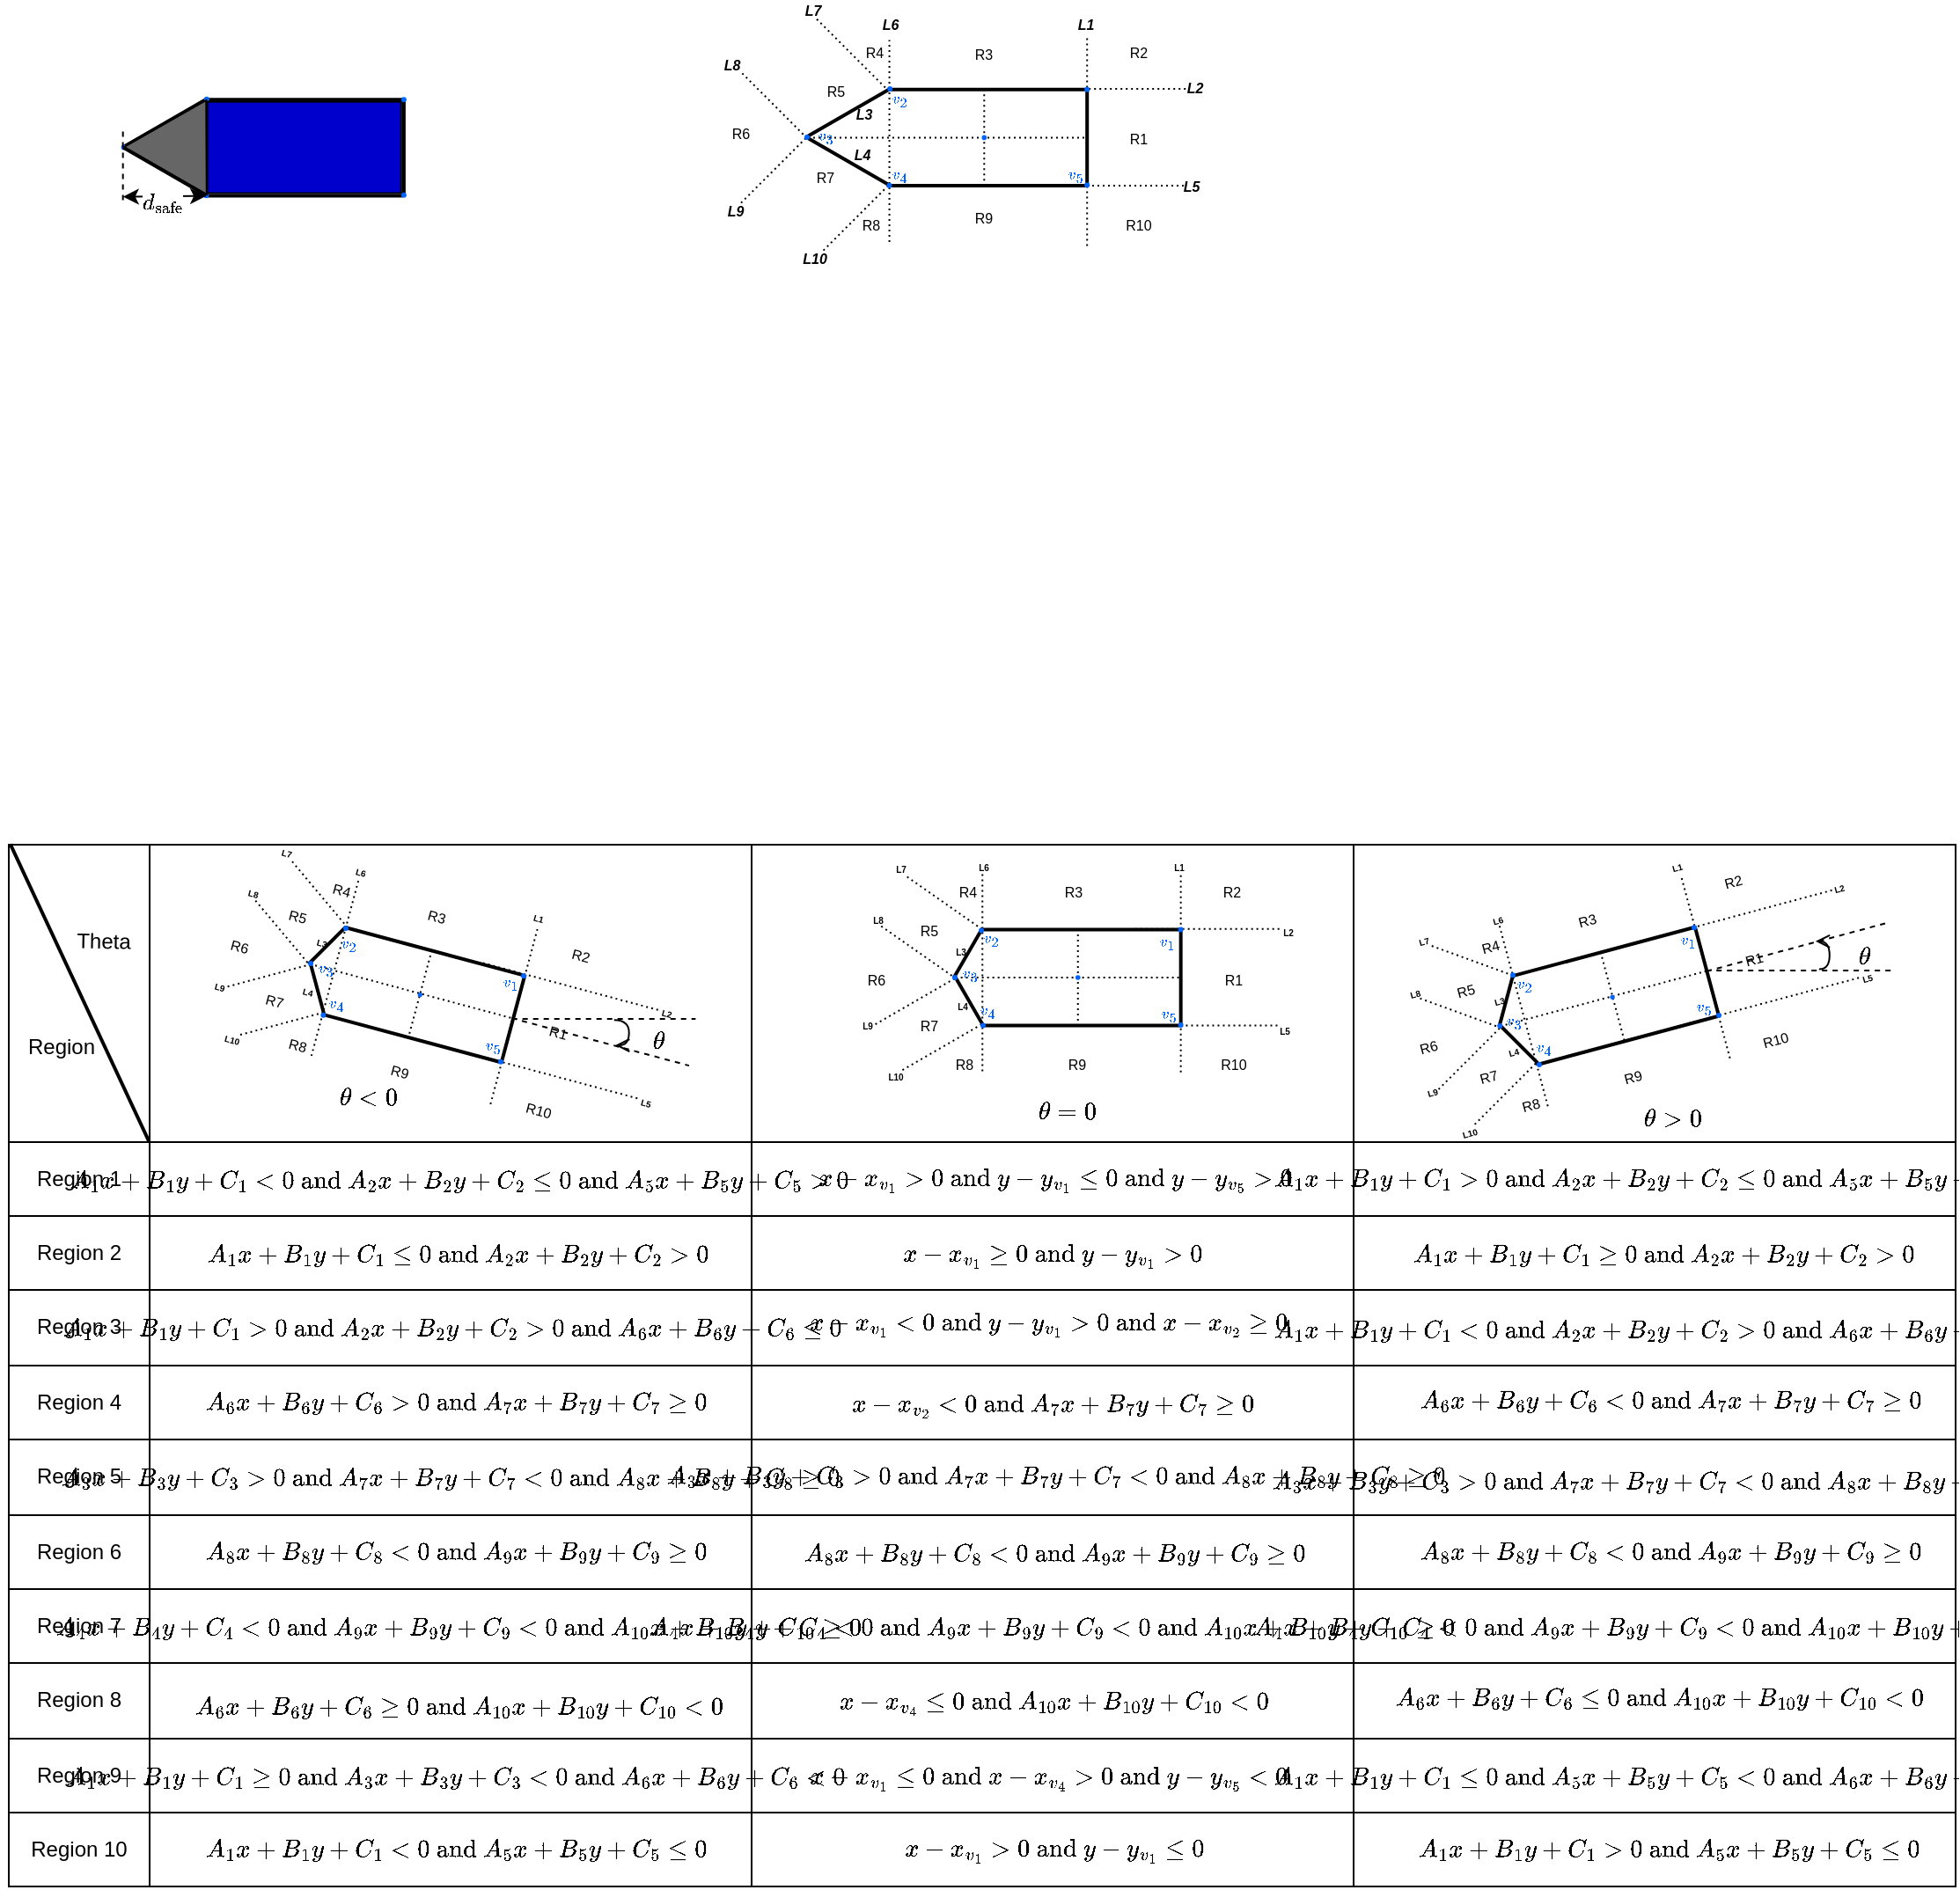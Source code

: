 <mxfile version="20.2.3" type="device"><diagram id="4Tb_2PthbJmfK6aXnPzz" name="Page-1"><mxGraphModel dx="1422" dy="873" grid="1" gridSize="1" guides="1" tooltips="1" connect="1" arrows="1" fold="1" page="1" pageScale="1" pageWidth="850" pageHeight="1100" math="1" shadow="0"><root><mxCell id="0"/><mxCell id="1" parent="0"/><mxCell id="T8i8y48La6roKLLTnRPP-22" value="" style="shape=table;startSize=0;container=1;collapsible=0;childLayout=tableLayout;" parent="1" vertex="1"><mxGeometry x="622" y="802.94" width="1026" height="592" as="geometry"/></mxCell><mxCell id="T8i8y48La6roKLLTnRPP-27" value="" style="shape=partialRectangle;collapsible=0;dropTarget=0;pointerEvents=0;fillColor=none;top=0;left=0;bottom=0;right=0;points=[[0,0.5],[1,0.5]];portConstraint=eastwest;" parent="T8i8y48La6roKLLTnRPP-22" vertex="1"><mxGeometry width="1026" height="169" as="geometry"/></mxCell><mxCell id="T8i8y48La6roKLLTnRPP-28" value="" style="shape=partialRectangle;html=1;whiteSpace=wrap;connectable=0;overflow=hidden;fillColor=none;top=0;left=0;bottom=0;right=0;pointerEvents=1;" parent="T8i8y48La6roKLLTnRPP-27" vertex="1"><mxGeometry width="342" height="169" as="geometry"><mxRectangle width="342" height="169" as="alternateBounds"/></mxGeometry></mxCell><mxCell id="T8i8y48La6roKLLTnRPP-29" value="" style="shape=partialRectangle;html=1;whiteSpace=wrap;connectable=0;overflow=hidden;fillColor=none;top=0;left=0;bottom=0;right=0;pointerEvents=1;" parent="T8i8y48La6roKLLTnRPP-27" vertex="1"><mxGeometry x="342" width="342" height="169" as="geometry"><mxRectangle width="342" height="169" as="alternateBounds"/></mxGeometry></mxCell><mxCell id="T8i8y48La6roKLLTnRPP-30" value="" style="shape=partialRectangle;html=1;whiteSpace=wrap;connectable=0;overflow=hidden;fillColor=none;top=0;left=0;bottom=0;right=0;pointerEvents=1;" parent="T8i8y48La6roKLLTnRPP-27" vertex="1"><mxGeometry x="684" width="342" height="169" as="geometry"><mxRectangle width="342" height="169" as="alternateBounds"/></mxGeometry></mxCell><mxCell id="T8i8y48La6roKLLTnRPP-31" value="" style="shape=partialRectangle;collapsible=0;dropTarget=0;pointerEvents=0;fillColor=none;top=0;left=0;bottom=0;right=0;points=[[0,0.5],[1,0.5]];portConstraint=eastwest;" parent="T8i8y48La6roKLLTnRPP-22" vertex="1"><mxGeometry y="169" width="1026" height="42" as="geometry"/></mxCell><mxCell id="T8i8y48La6roKLLTnRPP-32" value="" style="shape=partialRectangle;html=1;whiteSpace=wrap;connectable=0;overflow=hidden;fillColor=none;top=0;left=0;bottom=0;right=0;pointerEvents=1;" parent="T8i8y48La6roKLLTnRPP-31" vertex="1"><mxGeometry width="342" height="42" as="geometry"><mxRectangle width="342" height="42" as="alternateBounds"/></mxGeometry></mxCell><mxCell id="T8i8y48La6roKLLTnRPP-33" value="" style="shape=partialRectangle;html=1;whiteSpace=wrap;connectable=0;overflow=hidden;fillColor=none;top=0;left=0;bottom=0;right=0;pointerEvents=1;" parent="T8i8y48La6roKLLTnRPP-31" vertex="1"><mxGeometry x="342" width="342" height="42" as="geometry"><mxRectangle width="342" height="42" as="alternateBounds"/></mxGeometry></mxCell><mxCell id="T8i8y48La6roKLLTnRPP-34" value="" style="shape=partialRectangle;html=1;whiteSpace=wrap;connectable=0;overflow=hidden;fillColor=none;top=0;left=0;bottom=0;right=0;pointerEvents=1;" parent="T8i8y48La6roKLLTnRPP-31" vertex="1"><mxGeometry x="684" width="342" height="42" as="geometry"><mxRectangle width="342" height="42" as="alternateBounds"/></mxGeometry></mxCell><mxCell id="T8i8y48La6roKLLTnRPP-35" value="" style="shape=partialRectangle;collapsible=0;dropTarget=0;pointerEvents=0;fillColor=none;top=0;left=0;bottom=0;right=0;points=[[0,0.5],[1,0.5]];portConstraint=eastwest;" parent="T8i8y48La6roKLLTnRPP-22" vertex="1"><mxGeometry y="211" width="1026" height="42" as="geometry"/></mxCell><mxCell id="T8i8y48La6roKLLTnRPP-36" value="" style="shape=partialRectangle;html=1;whiteSpace=wrap;connectable=0;overflow=hidden;fillColor=none;top=0;left=0;bottom=0;right=0;pointerEvents=1;" parent="T8i8y48La6roKLLTnRPP-35" vertex="1"><mxGeometry width="342" height="42" as="geometry"><mxRectangle width="342" height="42" as="alternateBounds"/></mxGeometry></mxCell><mxCell id="T8i8y48La6roKLLTnRPP-37" value="" style="shape=partialRectangle;html=1;whiteSpace=wrap;connectable=0;overflow=hidden;fillColor=none;top=0;left=0;bottom=0;right=0;pointerEvents=1;" parent="T8i8y48La6roKLLTnRPP-35" vertex="1"><mxGeometry x="342" width="342" height="42" as="geometry"><mxRectangle width="342" height="42" as="alternateBounds"/></mxGeometry></mxCell><mxCell id="T8i8y48La6roKLLTnRPP-38" value="" style="shape=partialRectangle;html=1;whiteSpace=wrap;connectable=0;overflow=hidden;fillColor=none;top=0;left=0;bottom=0;right=0;pointerEvents=1;" parent="T8i8y48La6roKLLTnRPP-35" vertex="1"><mxGeometry x="684" width="342" height="42" as="geometry"><mxRectangle width="342" height="42" as="alternateBounds"/></mxGeometry></mxCell><mxCell id="T8i8y48La6roKLLTnRPP-39" value="" style="shape=partialRectangle;collapsible=0;dropTarget=0;pointerEvents=0;fillColor=none;top=0;left=0;bottom=0;right=0;points=[[0,0.5],[1,0.5]];portConstraint=eastwest;" parent="T8i8y48La6roKLLTnRPP-22" vertex="1"><mxGeometry y="253" width="1026" height="43" as="geometry"/></mxCell><mxCell id="T8i8y48La6roKLLTnRPP-40" value="" style="shape=partialRectangle;html=1;whiteSpace=wrap;connectable=0;overflow=hidden;fillColor=none;top=0;left=0;bottom=0;right=0;pointerEvents=1;" parent="T8i8y48La6roKLLTnRPP-39" vertex="1"><mxGeometry width="342" height="43" as="geometry"><mxRectangle width="342" height="43" as="alternateBounds"/></mxGeometry></mxCell><mxCell id="T8i8y48La6roKLLTnRPP-41" value="" style="shape=partialRectangle;html=1;whiteSpace=wrap;connectable=0;overflow=hidden;fillColor=none;top=0;left=0;bottom=0;right=0;pointerEvents=1;" parent="T8i8y48La6roKLLTnRPP-39" vertex="1"><mxGeometry x="342" width="342" height="43" as="geometry"><mxRectangle width="342" height="43" as="alternateBounds"/></mxGeometry></mxCell><mxCell id="T8i8y48La6roKLLTnRPP-42" value="" style="shape=partialRectangle;html=1;whiteSpace=wrap;connectable=0;overflow=hidden;fillColor=none;top=0;left=0;bottom=0;right=0;pointerEvents=1;" parent="T8i8y48La6roKLLTnRPP-39" vertex="1"><mxGeometry x="684" width="342" height="43" as="geometry"><mxRectangle width="342" height="43" as="alternateBounds"/></mxGeometry></mxCell><mxCell id="T8i8y48La6roKLLTnRPP-43" value="" style="shape=partialRectangle;collapsible=0;dropTarget=0;pointerEvents=0;fillColor=none;top=0;left=0;bottom=0;right=0;points=[[0,0.5],[1,0.5]];portConstraint=eastwest;" parent="T8i8y48La6roKLLTnRPP-22" vertex="1"><mxGeometry y="296" width="1026" height="42" as="geometry"/></mxCell><mxCell id="T8i8y48La6roKLLTnRPP-44" value="" style="shape=partialRectangle;html=1;whiteSpace=wrap;connectable=0;overflow=hidden;fillColor=none;top=0;left=0;bottom=0;right=0;pointerEvents=1;" parent="T8i8y48La6roKLLTnRPP-43" vertex="1"><mxGeometry width="342" height="42" as="geometry"><mxRectangle width="342" height="42" as="alternateBounds"/></mxGeometry></mxCell><mxCell id="T8i8y48La6roKLLTnRPP-45" value="" style="shape=partialRectangle;html=1;whiteSpace=wrap;connectable=0;overflow=hidden;fillColor=none;top=0;left=0;bottom=0;right=0;pointerEvents=1;" parent="T8i8y48La6roKLLTnRPP-43" vertex="1"><mxGeometry x="342" width="342" height="42" as="geometry"><mxRectangle width="342" height="42" as="alternateBounds"/></mxGeometry></mxCell><mxCell id="T8i8y48La6roKLLTnRPP-46" value="" style="shape=partialRectangle;html=1;whiteSpace=wrap;connectable=0;overflow=hidden;fillColor=none;top=0;left=0;bottom=0;right=0;pointerEvents=1;" parent="T8i8y48La6roKLLTnRPP-43" vertex="1"><mxGeometry x="684" width="342" height="42" as="geometry"><mxRectangle width="342" height="42" as="alternateBounds"/></mxGeometry></mxCell><mxCell id="T8i8y48La6roKLLTnRPP-47" value="" style="shape=partialRectangle;collapsible=0;dropTarget=0;pointerEvents=0;fillColor=none;top=0;left=0;bottom=0;right=0;points=[[0,0.5],[1,0.5]];portConstraint=eastwest;" parent="T8i8y48La6roKLLTnRPP-22" vertex="1"><mxGeometry y="338" width="1026" height="43" as="geometry"/></mxCell><mxCell id="T8i8y48La6roKLLTnRPP-48" value="" style="shape=partialRectangle;html=1;whiteSpace=wrap;connectable=0;overflow=hidden;fillColor=none;top=0;left=0;bottom=0;right=0;pointerEvents=1;" parent="T8i8y48La6roKLLTnRPP-47" vertex="1"><mxGeometry width="342" height="43" as="geometry"><mxRectangle width="342" height="43" as="alternateBounds"/></mxGeometry></mxCell><mxCell id="T8i8y48La6roKLLTnRPP-49" value="" style="shape=partialRectangle;html=1;whiteSpace=wrap;connectable=0;overflow=hidden;fillColor=none;top=0;left=0;bottom=0;right=0;pointerEvents=1;" parent="T8i8y48La6roKLLTnRPP-47" vertex="1"><mxGeometry x="342" width="342" height="43" as="geometry"><mxRectangle width="342" height="43" as="alternateBounds"/></mxGeometry></mxCell><mxCell id="T8i8y48La6roKLLTnRPP-50" value="" style="shape=partialRectangle;html=1;whiteSpace=wrap;connectable=0;overflow=hidden;fillColor=none;top=0;left=0;bottom=0;right=0;pointerEvents=1;" parent="T8i8y48La6roKLLTnRPP-47" vertex="1"><mxGeometry x="684" width="342" height="43" as="geometry"><mxRectangle width="342" height="43" as="alternateBounds"/></mxGeometry></mxCell><mxCell id="T8i8y48La6roKLLTnRPP-51" value="" style="shape=partialRectangle;collapsible=0;dropTarget=0;pointerEvents=0;fillColor=none;top=0;left=0;bottom=0;right=0;points=[[0,0.5],[1,0.5]];portConstraint=eastwest;" parent="T8i8y48La6roKLLTnRPP-22" vertex="1"><mxGeometry y="381" width="1026" height="42" as="geometry"/></mxCell><mxCell id="T8i8y48La6roKLLTnRPP-52" value="" style="shape=partialRectangle;html=1;whiteSpace=wrap;connectable=0;overflow=hidden;fillColor=none;top=0;left=0;bottom=0;right=0;pointerEvents=1;" parent="T8i8y48La6roKLLTnRPP-51" vertex="1"><mxGeometry width="342" height="42" as="geometry"><mxRectangle width="342" height="42" as="alternateBounds"/></mxGeometry></mxCell><mxCell id="T8i8y48La6roKLLTnRPP-53" value="" style="shape=partialRectangle;html=1;whiteSpace=wrap;connectable=0;overflow=hidden;fillColor=none;top=0;left=0;bottom=0;right=0;pointerEvents=1;" parent="T8i8y48La6roKLLTnRPP-51" vertex="1"><mxGeometry x="342" width="342" height="42" as="geometry"><mxRectangle width="342" height="42" as="alternateBounds"/></mxGeometry></mxCell><mxCell id="T8i8y48La6roKLLTnRPP-54" value="" style="shape=partialRectangle;html=1;whiteSpace=wrap;connectable=0;overflow=hidden;fillColor=none;top=0;left=0;bottom=0;right=0;pointerEvents=1;" parent="T8i8y48La6roKLLTnRPP-51" vertex="1"><mxGeometry x="684" width="342" height="42" as="geometry"><mxRectangle width="342" height="42" as="alternateBounds"/></mxGeometry></mxCell><mxCell id="T8i8y48La6roKLLTnRPP-55" value="" style="shape=partialRectangle;collapsible=0;dropTarget=0;pointerEvents=0;fillColor=none;top=0;left=0;bottom=0;right=0;points=[[0,0.5],[1,0.5]];portConstraint=eastwest;" parent="T8i8y48La6roKLLTnRPP-22" vertex="1"><mxGeometry y="423" width="1026" height="42" as="geometry"/></mxCell><mxCell id="T8i8y48La6roKLLTnRPP-56" value="" style="shape=partialRectangle;html=1;whiteSpace=wrap;connectable=0;overflow=hidden;fillColor=none;top=0;left=0;bottom=0;right=0;pointerEvents=1;" parent="T8i8y48La6roKLLTnRPP-55" vertex="1"><mxGeometry width="342" height="42" as="geometry"><mxRectangle width="342" height="42" as="alternateBounds"/></mxGeometry></mxCell><mxCell id="T8i8y48La6roKLLTnRPP-57" value="" style="shape=partialRectangle;html=1;whiteSpace=wrap;connectable=0;overflow=hidden;fillColor=none;top=0;left=0;bottom=0;right=0;pointerEvents=1;" parent="T8i8y48La6roKLLTnRPP-55" vertex="1"><mxGeometry x="342" width="342" height="42" as="geometry"><mxRectangle width="342" height="42" as="alternateBounds"/></mxGeometry></mxCell><mxCell id="T8i8y48La6roKLLTnRPP-58" value="" style="shape=partialRectangle;html=1;whiteSpace=wrap;connectable=0;overflow=hidden;fillColor=none;top=0;left=0;bottom=0;right=0;pointerEvents=1;" parent="T8i8y48La6roKLLTnRPP-55" vertex="1"><mxGeometry x="684" width="342" height="42" as="geometry"><mxRectangle width="342" height="42" as="alternateBounds"/></mxGeometry></mxCell><mxCell id="T8i8y48La6roKLLTnRPP-59" value="" style="shape=partialRectangle;collapsible=0;dropTarget=0;pointerEvents=0;fillColor=none;top=0;left=0;bottom=0;right=0;points=[[0,0.5],[1,0.5]];portConstraint=eastwest;" parent="T8i8y48La6roKLLTnRPP-22" vertex="1"><mxGeometry y="465" width="1026" height="43" as="geometry"/></mxCell><mxCell id="T8i8y48La6roKLLTnRPP-60" value="" style="shape=partialRectangle;html=1;whiteSpace=wrap;connectable=0;overflow=hidden;fillColor=none;top=0;left=0;bottom=0;right=0;pointerEvents=1;" parent="T8i8y48La6roKLLTnRPP-59" vertex="1"><mxGeometry width="342" height="43" as="geometry"><mxRectangle width="342" height="43" as="alternateBounds"/></mxGeometry></mxCell><mxCell id="T8i8y48La6roKLLTnRPP-61" value="" style="shape=partialRectangle;html=1;whiteSpace=wrap;connectable=0;overflow=hidden;fillColor=none;top=0;left=0;bottom=0;right=0;pointerEvents=1;" parent="T8i8y48La6roKLLTnRPP-59" vertex="1"><mxGeometry x="342" width="342" height="43" as="geometry"><mxRectangle width="342" height="43" as="alternateBounds"/></mxGeometry></mxCell><mxCell id="T8i8y48La6roKLLTnRPP-62" value="" style="shape=partialRectangle;html=1;whiteSpace=wrap;connectable=0;overflow=hidden;fillColor=none;top=0;left=0;bottom=0;right=0;pointerEvents=1;" parent="T8i8y48La6roKLLTnRPP-59" vertex="1"><mxGeometry x="684" width="342" height="43" as="geometry"><mxRectangle width="342" height="43" as="alternateBounds"/></mxGeometry></mxCell><mxCell id="T8i8y48La6roKLLTnRPP-63" value="" style="shape=partialRectangle;collapsible=0;dropTarget=0;pointerEvents=0;fillColor=none;top=0;left=0;bottom=0;right=0;points=[[0,0.5],[1,0.5]];portConstraint=eastwest;" parent="T8i8y48La6roKLLTnRPP-22" vertex="1"><mxGeometry y="508" width="1026" height="42" as="geometry"/></mxCell><mxCell id="T8i8y48La6roKLLTnRPP-64" value="" style="shape=partialRectangle;html=1;whiteSpace=wrap;connectable=0;overflow=hidden;fillColor=none;top=0;left=0;bottom=0;right=0;pointerEvents=1;" parent="T8i8y48La6roKLLTnRPP-63" vertex="1"><mxGeometry width="342" height="42" as="geometry"><mxRectangle width="342" height="42" as="alternateBounds"/></mxGeometry></mxCell><mxCell id="T8i8y48La6roKLLTnRPP-65" value="" style="shape=partialRectangle;html=1;whiteSpace=wrap;connectable=0;overflow=hidden;fillColor=none;top=0;left=0;bottom=0;right=0;pointerEvents=1;" parent="T8i8y48La6roKLLTnRPP-63" vertex="1"><mxGeometry x="342" width="342" height="42" as="geometry"><mxRectangle width="342" height="42" as="alternateBounds"/></mxGeometry></mxCell><mxCell id="T8i8y48La6roKLLTnRPP-66" value="" style="shape=partialRectangle;html=1;whiteSpace=wrap;connectable=0;overflow=hidden;fillColor=none;top=0;left=0;bottom=0;right=0;pointerEvents=1;" parent="T8i8y48La6roKLLTnRPP-63" vertex="1"><mxGeometry x="684" width="342" height="42" as="geometry"><mxRectangle width="342" height="42" as="alternateBounds"/></mxGeometry></mxCell><mxCell id="T8i8y48La6roKLLTnRPP-23" value="" style="shape=partialRectangle;collapsible=0;dropTarget=0;pointerEvents=0;fillColor=none;top=0;left=0;bottom=0;right=0;points=[[0,0.5],[1,0.5]];portConstraint=eastwest;" parent="T8i8y48La6roKLLTnRPP-22" vertex="1"><mxGeometry y="550" width="1026" height="42" as="geometry"/></mxCell><mxCell id="T8i8y48La6roKLLTnRPP-24" value="" style="shape=partialRectangle;html=1;whiteSpace=wrap;connectable=0;overflow=hidden;fillColor=none;top=0;left=0;bottom=0;right=0;pointerEvents=1;" parent="T8i8y48La6roKLLTnRPP-23" vertex="1"><mxGeometry width="342" height="42" as="geometry"><mxRectangle width="342" height="42" as="alternateBounds"/></mxGeometry></mxCell><mxCell id="T8i8y48La6roKLLTnRPP-25" value="" style="shape=partialRectangle;html=1;whiteSpace=wrap;connectable=0;overflow=hidden;fillColor=none;top=0;left=0;bottom=0;right=0;pointerEvents=1;" parent="T8i8y48La6roKLLTnRPP-23" vertex="1"><mxGeometry x="342" width="342" height="42" as="geometry"><mxRectangle width="342" height="42" as="alternateBounds"/></mxGeometry></mxCell><mxCell id="T8i8y48La6roKLLTnRPP-26" value="" style="shape=partialRectangle;html=1;whiteSpace=wrap;connectable=0;overflow=hidden;fillColor=none;top=0;left=0;bottom=0;right=0;pointerEvents=1;" parent="T8i8y48La6roKLLTnRPP-23" vertex="1"><mxGeometry x="684" width="342" height="42" as="geometry"><mxRectangle width="342" height="42" as="alternateBounds"/></mxGeometry></mxCell><mxCell id="iyE-d2hIdbEvS3pFooq--210" value="" style="group" parent="1" vertex="1" connectable="0"><mxGeometry x="991.23" y="811.31" width="280.6" height="154" as="geometry"/></mxCell><mxCell id="iyE-d2hIdbEvS3pFooq--72" value="" style="group" parent="iyE-d2hIdbEvS3pFooq--210" vertex="1" connectable="0"><mxGeometry width="280.6" height="154" as="geometry"/></mxCell><mxCell id="iyE-d2hIdbEvS3pFooq--9" value="" style="group" parent="iyE-d2hIdbEvS3pFooq--72" vertex="1" connectable="0"><mxGeometry x="73.884" y="36.4" width="198.716" height="61.6" as="geometry"/></mxCell><mxCell id="iyE-d2hIdbEvS3pFooq--3" value="" style="line;strokeWidth=2;html=1;" parent="iyE-d2hIdbEvS3pFooq--9" vertex="1"><mxGeometry x="30.016" width="112.0" height="7" as="geometry"/></mxCell><mxCell id="iyE-d2hIdbEvS3pFooq--4" value="" style="line;strokeWidth=2;html=1;rotation=90;" parent="iyE-d2hIdbEvS3pFooq--9" vertex="1"><mxGeometry x="114.716" y="27.3" width="56.0" height="7" as="geometry"/></mxCell><mxCell id="iyE-d2hIdbEvS3pFooq--6" value="" style="line;strokeWidth=2;html=1;" parent="iyE-d2hIdbEvS3pFooq--9" vertex="1"><mxGeometry x="30.016" y="54.6" width="112.0" height="7" as="geometry"/></mxCell><mxCell id="iyE-d2hIdbEvS3pFooq--7" value="" style="line;strokeWidth=2;html=1;rotation=60;" parent="iyE-d2hIdbEvS3pFooq--9" vertex="1"><mxGeometry x="6.804" y="41.125" width="31.822" height="7" as="geometry"/></mxCell><mxCell id="iyE-d2hIdbEvS3pFooq--8" value="" style="line;strokeWidth=2;html=1;rotation=-60;" parent="iyE-d2hIdbEvS3pFooq--9" vertex="1"><mxGeometry x="5.754" y="13.377" width="32.2" height="7" as="geometry"/></mxCell><mxCell id="iyE-d2hIdbEvS3pFooq--13" value="" style="line;strokeWidth=1;html=1;dashed=1;dashPattern=1 2;rotation=-90;" parent="iyE-d2hIdbEvS3pFooq--9" vertex="1"><mxGeometry x="86.716" y="25.2" width="112.0" height="7" as="geometry"/></mxCell><mxCell id="iyE-d2hIdbEvS3pFooq--21" value="" style="line;strokeWidth=1;html=1;dashed=1;dashPattern=1 2;rotation=-90;" parent="iyE-d2hIdbEvS3pFooq--9" vertex="1"><mxGeometry x="-25.984" y="24.5" width="112.0" height="7" as="geometry"/></mxCell><mxCell id="iyE-d2hIdbEvS3pFooq--22" value="" style="line;strokeWidth=1;html=1;dashed=1;dashPattern=1 2;" parent="iyE-d2hIdbEvS3pFooq--9" vertex="1"><mxGeometry x="14.7" y="27.3" width="128.8" height="7" as="geometry"/></mxCell><mxCell id="iyE-d2hIdbEvS3pFooq--28" value="" style="line;strokeWidth=1;html=1;dashed=1;dashPattern=1 2;rotation=90;" parent="iyE-d2hIdbEvS3pFooq--9" vertex="1"><mxGeometry x="56.945" y="27.055" width="54.642" height="7" as="geometry"/></mxCell><mxCell id="iyE-d2hIdbEvS3pFooq--29" value="" style="shape=ellipse;fillColor=#0065FF;strokeColor=none;html=1;sketch=0;dashed=1;dashPattern=1 2;" parent="iyE-d2hIdbEvS3pFooq--9" vertex="1"><mxGeometry x="82.866" y="29.4" width="2.8" height="2.8" as="geometry"/></mxCell><mxCell id="iyE-d2hIdbEvS3pFooq--32" value="&lt;font style=&quot;font-size: 8px&quot;&gt;R1&lt;/font&gt;" style="text;html=1;strokeColor=none;fillColor=none;align=center;verticalAlign=middle;whiteSpace=wrap;rounded=0;dashed=1;dashPattern=1 2;" parent="iyE-d2hIdbEvS3pFooq--9" vertex="1"><mxGeometry x="164.416" y="26.95" width="16.1" height="7.7" as="geometry"/></mxCell><mxCell id="iyE-d2hIdbEvS3pFooq--39" value="&lt;font style=&quot;font-size: 8px&quot;&gt;R5&lt;/font&gt;" style="text;html=1;strokeColor=none;fillColor=none;align=center;verticalAlign=middle;whiteSpace=wrap;rounded=0;dashed=1;dashPattern=1 2;" parent="iyE-d2hIdbEvS3pFooq--9" vertex="1"><mxGeometry x="-7.784" y="-0.35" width="16.1" height="7.7" as="geometry"/></mxCell><mxCell id="iyE-d2hIdbEvS3pFooq--24" value="" style="line;strokeWidth=1;html=1;dashed=1;dashPattern=1 2;rotation=35;" parent="iyE-d2hIdbEvS3pFooq--9" vertex="1"><mxGeometry x="-32.284" y="13.377" width="53.2" height="7" as="geometry"/></mxCell><mxCell id="iyE-d2hIdbEvS3pFooq--70" value="&lt;font style=&quot;font-size: 5px&quot;&gt;&lt;b&gt;L3&lt;/b&gt;&lt;/font&gt;" style="text;html=1;strokeColor=none;fillColor=none;align=center;verticalAlign=middle;whiteSpace=wrap;rounded=0;dashed=1;dashPattern=1 2;" parent="iyE-d2hIdbEvS3pFooq--9" vertex="1"><mxGeometry x="15.316" y="11.2" width="5.6" height="5.6" as="geometry"/></mxCell><mxCell id="iyE-d2hIdbEvS3pFooq--71" value="&lt;font style=&quot;font-size: 5px&quot;&gt;&lt;b&gt;L4&lt;/b&gt;&lt;/font&gt;" style="text;html=1;strokeColor=none;fillColor=none;align=center;verticalAlign=middle;whiteSpace=wrap;rounded=0;dashed=1;dashPattern=1 2;" parent="iyE-d2hIdbEvS3pFooq--9" vertex="1"><mxGeometry x="16.016" y="42.525" width="5.6" height="5.6" as="geometry"/></mxCell><mxCell id="iyE-d2hIdbEvS3pFooq--12" value="" style="line;strokeWidth=1;html=1;dashed=1;dashPattern=1 2;" parent="iyE-d2hIdbEvS3pFooq--9" vertex="1"><mxGeometry x="112.616" y="54.6" width="86.1" height="7" as="geometry"/></mxCell><mxCell id="iyE-d2hIdbEvS3pFooq--11" value="" style="line;strokeWidth=1;html=1;dashed=1;dashPattern=1 2;" parent="iyE-d2hIdbEvS3pFooq--9" vertex="1"><mxGeometry x="116.716" y="-0.35" width="82" height="7" as="geometry"/></mxCell><mxCell id="A0kfHPkv5vWL9y9f9PAC-62" value="" style="shape=ellipse;fillColor=#0065FF;strokeColor=none;html=1;sketch=0;" parent="iyE-d2hIdbEvS3pFooq--9" vertex="1"><mxGeometry x="141.216" y="2" width="3" height="3" as="geometry"/></mxCell><mxCell id="A0kfHPkv5vWL9y9f9PAC-64" value="" style="shape=ellipse;fillColor=#0065FF;strokeColor=none;html=1;sketch=0;" parent="iyE-d2hIdbEvS3pFooq--9" vertex="1"><mxGeometry x="141.216" y="56.23" width="3" height="3" as="geometry"/></mxCell><mxCell id="A0kfHPkv5vWL9y9f9PAC-79" value="&lt;font color=&quot;#0065ff&quot; style=&quot;font-size: 7px&quot;&gt;$$v_2$$&lt;/font&gt;" style="text;html=1;align=center;verticalAlign=middle;resizable=0;points=[];autosize=1;strokeColor=none;fillColor=none;" parent="iyE-d2hIdbEvS3pFooq--9" vertex="1"><mxGeometry x="16.016" y="-1.77" width="38" height="21" as="geometry"/></mxCell><mxCell id="A0kfHPkv5vWL9y9f9PAC-76" value="&lt;font color=&quot;#0065ff&quot; style=&quot;font-size: 7px&quot;&gt;$$v_3$$&lt;/font&gt;" style="text;html=1;align=center;verticalAlign=middle;resizable=0;points=[];autosize=1;strokeColor=none;fillColor=none;" parent="iyE-d2hIdbEvS3pFooq--9" vertex="1"><mxGeometry x="3.716" y="18.2" width="38" height="21" as="geometry"/></mxCell><mxCell id="A0kfHPkv5vWL9y9f9PAC-82" value="&lt;font color=&quot;#0065ff&quot; style=&quot;font-size: 7px&quot;&gt;$$v_4$$&lt;/font&gt;" style="text;html=1;align=center;verticalAlign=middle;resizable=0;points=[];autosize=1;strokeColor=none;fillColor=none;" parent="iyE-d2hIdbEvS3pFooq--9" vertex="1"><mxGeometry x="13.886" y="39.2" width="38" height="21" as="geometry"/></mxCell><mxCell id="A0kfHPkv5vWL9y9f9PAC-86" value="&lt;font color=&quot;#0065ff&quot; style=&quot;font-size: 7px&quot;&gt;$$v_5$$&lt;/font&gt;" style="text;html=1;align=center;verticalAlign=middle;resizable=0;points=[];autosize=1;strokeColor=none;fillColor=none;" parent="iyE-d2hIdbEvS3pFooq--9" vertex="1"><mxGeometry x="116.716" y="40.6" width="38" height="21" as="geometry"/></mxCell><mxCell id="iyE-d2hIdbEvS3pFooq--26" value="" style="line;strokeWidth=1;html=1;dashed=1;dashPattern=1 2;rotation=-30;" parent="iyE-d2hIdbEvS3pFooq--72" vertex="1"><mxGeometry x="39.5" y="77" width="53.2" height="7" as="geometry"/></mxCell><mxCell id="iyE-d2hIdbEvS3pFooq--30" value="&lt;font style=&quot;font-size: 8px&quot;&gt;R6&lt;/font&gt;" style="text;html=1;strokeColor=none;fillColor=none;align=center;verticalAlign=middle;whiteSpace=wrap;rounded=0;dashed=1;dashPattern=1 2;" parent="iyE-d2hIdbEvS3pFooq--72" vertex="1"><mxGeometry x="36" y="63.35" width="16.1" height="7.7" as="geometry"/></mxCell><mxCell id="iyE-d2hIdbEvS3pFooq--31" value="&lt;font style=&quot;font-size: 8px&quot;&gt;R2&lt;/font&gt;" style="text;html=1;strokeColor=none;fillColor=none;align=center;verticalAlign=middle;whiteSpace=wrap;rounded=0;dashed=1;dashPattern=1 2;" parent="iyE-d2hIdbEvS3pFooq--72" vertex="1"><mxGeometry x="237.95" y="14" width="16.1" height="7.7" as="geometry"/></mxCell><mxCell id="iyE-d2hIdbEvS3pFooq--34" value="&lt;font style=&quot;font-size: 8px&quot;&gt;R10&lt;/font&gt;" style="text;html=1;strokeColor=none;fillColor=none;align=center;verticalAlign=middle;whiteSpace=wrap;rounded=0;dashed=1;dashPattern=1 2;" parent="iyE-d2hIdbEvS3pFooq--72" vertex="1"><mxGeometry x="238.3" y="112" width="16.1" height="7.7" as="geometry"/></mxCell><mxCell id="iyE-d2hIdbEvS3pFooq--35" value="&lt;font style=&quot;font-size: 8px&quot;&gt;R9&lt;/font&gt;" style="text;html=1;strokeColor=none;fillColor=none;align=center;verticalAlign=middle;whiteSpace=wrap;rounded=0;dashed=1;dashPattern=1 2;" parent="iyE-d2hIdbEvS3pFooq--72" vertex="1"><mxGeometry x="149.4" y="112" width="16.1" height="7.7" as="geometry"/></mxCell><mxCell id="iyE-d2hIdbEvS3pFooq--36" value="&lt;font style=&quot;font-size: 8px&quot;&gt;R8&lt;/font&gt;" style="text;html=1;strokeColor=none;fillColor=none;align=center;verticalAlign=middle;whiteSpace=wrap;rounded=0;dashed=1;dashPattern=1 2;" parent="iyE-d2hIdbEvS3pFooq--72" vertex="1"><mxGeometry x="85.7" y="112" width="16.1" height="7.7" as="geometry"/></mxCell><mxCell id="iyE-d2hIdbEvS3pFooq--37" value="&lt;font style=&quot;font-size: 8px&quot;&gt;R7&lt;/font&gt;" style="text;html=1;strokeColor=none;fillColor=none;align=center;verticalAlign=middle;whiteSpace=wrap;rounded=0;dashed=1;dashPattern=1 2;" parent="iyE-d2hIdbEvS3pFooq--72" vertex="1"><mxGeometry x="66.1" y="89.6" width="16.1" height="7.7" as="geometry"/></mxCell><mxCell id="iyE-d2hIdbEvS3pFooq--38" value="&lt;font style=&quot;font-size: 8px&quot;&gt;R3&lt;/font&gt;" style="text;html=1;strokeColor=none;fillColor=none;align=center;verticalAlign=middle;whiteSpace=wrap;rounded=0;dashed=1;dashPattern=1 2;" parent="iyE-d2hIdbEvS3pFooq--72" vertex="1"><mxGeometry x="148" y="14" width="16.1" height="7.7" as="geometry"/></mxCell><mxCell id="iyE-d2hIdbEvS3pFooq--40" value="&lt;font style=&quot;font-size: 8px&quot;&gt;R4&lt;/font&gt;" style="text;html=1;strokeColor=none;fillColor=none;align=center;verticalAlign=middle;whiteSpace=wrap;rounded=0;dashed=1;dashPattern=1 2;" parent="iyE-d2hIdbEvS3pFooq--72" vertex="1"><mxGeometry x="87.8" y="14" width="16.1" height="7.7" as="geometry"/></mxCell><mxCell id="iyE-d2hIdbEvS3pFooq--51" value="" style="line;strokeWidth=1;html=1;dashed=1;dashPattern=1 2;rotation=35;" parent="iyE-d2hIdbEvS3pFooq--72" vertex="1"><mxGeometry x="56.3" y="21.7" width="53.2" height="7" as="geometry"/></mxCell><mxCell id="iyE-d2hIdbEvS3pFooq--53" value="" style="line;strokeWidth=1;html=1;dashed=1;dashPattern=1 2;rotation=-30;" parent="iyE-d2hIdbEvS3pFooq--72" vertex="1"><mxGeometry x="54.9" y="102.9" width="53.2" height="7" as="geometry"/></mxCell><mxCell id="iyE-d2hIdbEvS3pFooq--54" value="&lt;font style=&quot;font-size: 5px&quot;&gt;&lt;b&gt;L1&lt;/b&gt;&lt;/font&gt;" style="text;html=1;strokeColor=none;fillColor=none;align=center;verticalAlign=middle;whiteSpace=wrap;rounded=0;dashed=1;dashPattern=1 2;" parent="iyE-d2hIdbEvS3pFooq--72" vertex="1"><mxGeometry x="213.1" width="5.6" height="5.6" as="geometry"/></mxCell><mxCell id="iyE-d2hIdbEvS3pFooq--58" value="&lt;font style=&quot;font-size: 5px&quot;&gt;&lt;b&gt;L2&lt;/b&gt;&lt;/font&gt;" style="text;html=1;strokeColor=none;fillColor=none;align=center;verticalAlign=middle;whiteSpace=wrap;rounded=0;dashed=1;dashPattern=1 2;" parent="iyE-d2hIdbEvS3pFooq--72" vertex="1"><mxGeometry x="275" y="36.4" width="5.6" height="5.6" as="geometry"/></mxCell><mxCell id="iyE-d2hIdbEvS3pFooq--59" value="&lt;font style=&quot;font-size: 5px&quot;&gt;&lt;b&gt;L6&lt;/b&gt;&lt;/font&gt;" style="text;html=1;strokeColor=none;fillColor=none;align=center;verticalAlign=middle;whiteSpace=wrap;rounded=0;dashed=1;dashPattern=1 2;" parent="iyE-d2hIdbEvS3pFooq--72" vertex="1"><mxGeometry x="101.8" width="5.6" height="5.6" as="geometry"/></mxCell><mxCell id="iyE-d2hIdbEvS3pFooq--60" value="&lt;font style=&quot;font-size: 5px&quot;&gt;&lt;b&gt;L7&lt;/b&gt;&lt;/font&gt;" style="text;html=1;strokeColor=none;fillColor=none;align=center;verticalAlign=middle;whiteSpace=wrap;rounded=0;dashed=1;dashPattern=1 2;" parent="iyE-d2hIdbEvS3pFooq--72" vertex="1"><mxGeometry x="54.9" y="0.7" width="5.6" height="5.6" as="geometry"/></mxCell><mxCell id="iyE-d2hIdbEvS3pFooq--61" value="&lt;font style=&quot;font-size: 5px&quot;&gt;&lt;b&gt;L8&lt;/b&gt;&lt;/font&gt;" style="text;html=1;strokeColor=none;fillColor=none;align=center;verticalAlign=middle;whiteSpace=wrap;rounded=0;dashed=1;dashPattern=1 2;" parent="iyE-d2hIdbEvS3pFooq--72" vertex="1"><mxGeometry x="41.6" y="30.1" width="5.6" height="5.6" as="geometry"/></mxCell><mxCell id="iyE-d2hIdbEvS3pFooq--62" value="&lt;font style=&quot;font-size: 5px&quot;&gt;&lt;b&gt;L9&lt;/b&gt;&lt;/font&gt;" style="text;html=1;strokeColor=none;fillColor=none;align=center;verticalAlign=middle;whiteSpace=wrap;rounded=0;dashed=1;dashPattern=1 2;" parent="iyE-d2hIdbEvS3pFooq--72" vertex="1"><mxGeometry x="36" y="90.3" width="5.6" height="5.6" as="geometry"/></mxCell><mxCell id="iyE-d2hIdbEvS3pFooq--63" value="&lt;font style=&quot;font-size: 5px&quot;&gt;&lt;b&gt;L10&lt;/b&gt;&lt;/font&gt;" style="text;html=1;strokeColor=none;fillColor=none;align=center;verticalAlign=middle;whiteSpace=wrap;rounded=0;dashed=1;dashPattern=1 2;" parent="iyE-d2hIdbEvS3pFooq--72" vertex="1"><mxGeometry x="51.4" y="119.0" width="5.6" height="5.6" as="geometry"/></mxCell><mxCell id="iyE-d2hIdbEvS3pFooq--64" value="&lt;font style=&quot;font-size: 5px&quot;&gt;&lt;b&gt;L5&lt;/b&gt;&lt;/font&gt;" style="text;html=1;strokeColor=none;fillColor=none;align=center;verticalAlign=middle;whiteSpace=wrap;rounded=0;dashed=1;dashPattern=1 2;" parent="iyE-d2hIdbEvS3pFooq--72" vertex="1"><mxGeometry x="273.0" y="92.4" width="5.6" height="5.6" as="geometry"/></mxCell><mxCell id="iyE-d2hIdbEvS3pFooq--208" value="&lt;font style=&quot;font-size: 12px&quot;&gt;$$\theta = 0$$&lt;/font&gt;" style="text;html=1;strokeColor=none;fillColor=none;align=center;verticalAlign=middle;whiteSpace=wrap;rounded=0;dashed=1;" parent="iyE-d2hIdbEvS3pFooq--72" vertex="1"><mxGeometry x="115.77" y="141.63" width="72.8" height="3.5" as="geometry"/></mxCell><mxCell id="A0kfHPkv5vWL9y9f9PAC-65" value="" style="shape=ellipse;fillColor=#0065FF;strokeColor=none;html=1;sketch=0;" parent="iyE-d2hIdbEvS3pFooq--72" vertex="1"><mxGeometry x="101.8" y="39" width="3" height="3" as="geometry"/></mxCell><mxCell id="A0kfHPkv5vWL9y9f9PAC-66" value="" style="shape=ellipse;fillColor=#0065FF;strokeColor=none;html=1;sketch=0;" parent="iyE-d2hIdbEvS3pFooq--72" vertex="1"><mxGeometry x="102.77" y="92.9" width="3" height="3" as="geometry"/></mxCell><mxCell id="A0kfHPkv5vWL9y9f9PAC-67" value="" style="shape=ellipse;fillColor=#0065FF;strokeColor=none;html=1;sketch=0;" parent="iyE-d2hIdbEvS3pFooq--72" vertex="1"><mxGeometry x="86.77" y="65.7" width="3" height="3" as="geometry"/></mxCell><mxCell id="T8i8y48La6roKLLTnRPP-6" value="" style="group" parent="1" vertex="1" connectable="0"><mxGeometry x="659.001" y="802.939" width="273.199" height="170.158" as="geometry"/></mxCell><mxCell id="iyE-d2hIdbEvS3pFooq--217" value="" style="group" parent="T8i8y48La6roKLLTnRPP-6" vertex="1" connectable="0"><mxGeometry width="270.309" height="155.019" as="geometry"/></mxCell><mxCell id="iyE-d2hIdbEvS3pFooq--218" value="" style="group;rotation=15;" parent="iyE-d2hIdbEvS3pFooq--217" vertex="1" connectable="0"><mxGeometry x="37.761" y="59.936" width="185.143" height="65.064" as="geometry"/></mxCell><mxCell id="iyE-d2hIdbEvS3pFooq--219" value="" style="line;strokeWidth=2;html=1;rotation=15;" parent="iyE-d2hIdbEvS3pFooq--218" vertex="1"><mxGeometry x="34.566" y="-2.609" width="104.35" height="6.522" as="geometry"/></mxCell><mxCell id="iyE-d2hIdbEvS3pFooq--220" value="" style="line;strokeWidth=2;html=1;rotation=105;" parent="iyE-d2hIdbEvS3pFooq--218" vertex="1"><mxGeometry x="105.654" y="35.871" width="52.175" height="6.522" as="geometry"/></mxCell><mxCell id="iyE-d2hIdbEvS3pFooq--221" value="" style="line;strokeWidth=2;html=1;rotation=15;" parent="iyE-d2hIdbEvS3pFooq--218" vertex="1"><mxGeometry x="22.174" y="46.958" width="104.35" height="6.522" as="geometry"/></mxCell><mxCell id="iyE-d2hIdbEvS3pFooq--222" value="" style="line;strokeWidth=2;html=1;rotation=75;" parent="iyE-d2hIdbEvS3pFooq--218" vertex="1"><mxGeometry x="5.87" y="19.566" width="29.648" height="6.522" as="geometry"/></mxCell><mxCell id="iyE-d2hIdbEvS3pFooq--223" value="" style="line;strokeWidth=2;html=1;rotation=-45;" parent="iyE-d2hIdbEvS3pFooq--218" vertex="1"><mxGeometry x="11.087" y="-5.87" width="30.0" height="6.522" as="geometry"/></mxCell><mxCell id="iyE-d2hIdbEvS3pFooq--224" value="" style="line;strokeWidth=1;html=1;dashed=1;dashPattern=1 2;rotation=-75;" parent="iyE-d2hIdbEvS3pFooq--218" vertex="1"><mxGeometry x="80.219" y="33.914" width="104.35" height="6.522" as="geometry"/></mxCell><mxCell id="iyE-d2hIdbEvS3pFooq--225" value="" style="line;strokeWidth=1;html=1;dashed=1;dashPattern=1 2;rotation=-75;" parent="iyE-d2hIdbEvS3pFooq--218" vertex="1"><mxGeometry x="-21.522" y="6.522" width="104.35" height="6.522" as="geometry"/></mxCell><mxCell id="iyE-d2hIdbEvS3pFooq--226" value="" style="line;strokeWidth=1;html=1;dashed=1;dashPattern=1 2;rotation=15;" parent="iyE-d2hIdbEvS3pFooq--218" vertex="1"><mxGeometry x="14.348" y="20.218" width="120.002" height="6.522" as="geometry"/></mxCell><mxCell id="iyE-d2hIdbEvS3pFooq--227" value="" style="line;strokeWidth=1;html=1;dashed=1;dashPattern=1 2;rotation=105;" parent="iyE-d2hIdbEvS3pFooq--218" vertex="1"><mxGeometry x="53.479" y="21.523" width="50.91" height="6.522" as="geometry"/></mxCell><mxCell id="iyE-d2hIdbEvS3pFooq--228" value="" style="shape=ellipse;fillColor=#0065FF;strokeColor=none;html=1;sketch=0;dashed=1;dashPattern=1 2;rotation=15;" parent="iyE-d2hIdbEvS3pFooq--218" vertex="1"><mxGeometry x="77.61" y="24.131" width="2.609" height="2.609" as="geometry"/></mxCell><mxCell id="iyE-d2hIdbEvS3pFooq--229" value="&lt;font style=&quot;font-size: 8px&quot;&gt;R1&lt;/font&gt;" style="text;html=1;strokeColor=none;fillColor=none;align=center;verticalAlign=middle;whiteSpace=wrap;rounded=0;dashed=1;dashPattern=1 2;rotation=15;" parent="iyE-d2hIdbEvS3pFooq--218" vertex="1"><mxGeometry x="150.655" y="42.393" width="15.0" height="7.174" as="geometry"/></mxCell><mxCell id="iyE-d2hIdbEvS3pFooq--230" value="&lt;font style=&quot;font-size: 8px&quot;&gt;R5&lt;/font&gt;" style="text;html=1;strokeColor=none;fillColor=none;align=center;verticalAlign=middle;whiteSpace=wrap;rounded=0;dashed=1;dashPattern=1 2;rotation=15;" parent="iyE-d2hIdbEvS3pFooq--218" vertex="1"><mxGeometry x="2.609" y="-23.479" width="15.0" height="7.174" as="geometry"/></mxCell><mxCell id="iyE-d2hIdbEvS3pFooq--231" value="" style="line;strokeWidth=1;html=1;dashed=1;dashPattern=1 2;rotation=50;" parent="iyE-d2hIdbEvS3pFooq--218" vertex="1"><mxGeometry x="-23.479" y="-12.392" width="49.566" height="6.522" as="geometry"/></mxCell><mxCell id="iyE-d2hIdbEvS3pFooq--232" value="&lt;font style=&quot;font-size: 5px&quot;&gt;&lt;b&gt;L3&lt;/b&gt;&lt;/font&gt;" style="text;html=1;strokeColor=none;fillColor=none;align=center;verticalAlign=middle;whiteSpace=wrap;rounded=0;dashed=1;dashPattern=1 2;rotation=15;" parent="iyE-d2hIdbEvS3pFooq--218" vertex="1"><mxGeometry x="20.87" y="-8.479" width="5.217" height="5.218" as="geometry"/></mxCell><mxCell id="iyE-d2hIdbEvS3pFooq--233" value="&lt;font style=&quot;font-size: 5px&quot;&gt;&lt;b&gt;L4&lt;/b&gt;&lt;/font&gt;" style="text;html=1;strokeColor=none;fillColor=none;align=center;verticalAlign=middle;whiteSpace=wrap;rounded=0;dashed=1;dashPattern=1 2;rotation=15;" parent="iyE-d2hIdbEvS3pFooq--218" vertex="1"><mxGeometry x="13.696" y="19.566" width="5.217" height="5.218" as="geometry"/></mxCell><mxCell id="A0kfHPkv5vWL9y9f9PAC-57" value="&lt;font color=&quot;#0065ff&quot; style=&quot;font-size: 7px&quot;&gt;$$v_1$$&lt;/font&gt;" style="text;html=1;align=center;verticalAlign=middle;resizable=0;points=[];autosize=1;strokeColor=none;fillColor=none;" parent="iyE-d2hIdbEvS3pFooq--218" vertex="1"><mxGeometry x="111.238" y="8.064" width="38" height="21" as="geometry"/></mxCell><mxCell id="A0kfHPkv5vWL9y9f9PAC-84" value="&lt;font color=&quot;#0065ff&quot; style=&quot;font-size: 7px&quot;&gt;$$v_5$$&lt;/font&gt;" style="text;html=1;align=center;verticalAlign=middle;resizable=0;points=[];autosize=1;strokeColor=none;fillColor=none;" parent="iyE-d2hIdbEvS3pFooq--218" vertex="1"><mxGeometry x="100.918" y="44.064" width="38" height="21" as="geometry"/></mxCell><mxCell id="A0kfHPkv5vWL9y9f9PAC-81" value="&lt;font color=&quot;#0065ff&quot; style=&quot;font-size: 7px&quot;&gt;$$v_4$$&lt;/font&gt;" style="text;html=1;align=center;verticalAlign=middle;resizable=0;points=[];autosize=1;strokeColor=none;fillColor=none;" parent="iyE-d2hIdbEvS3pFooq--218" vertex="1"><mxGeometry x="12.238" y="19.564" width="38" height="21" as="geometry"/></mxCell><mxCell id="A0kfHPkv5vWL9y9f9PAC-75" value="&lt;font color=&quot;#0065ff&quot; style=&quot;font-size: 7px&quot;&gt;$$v_3$$&lt;/font&gt;" style="text;html=1;align=center;verticalAlign=middle;resizable=0;points=[];autosize=1;strokeColor=none;fillColor=none;" parent="iyE-d2hIdbEvS3pFooq--218" vertex="1"><mxGeometry x="5.868" y="0.004" width="38" height="21" as="geometry"/></mxCell><mxCell id="A0kfHPkv5vWL9y9f9PAC-78" value="&lt;font color=&quot;#0065ff&quot; style=&quot;font-size: 7px&quot;&gt;$$v_2$$&lt;/font&gt;" style="text;html=1;align=center;verticalAlign=middle;resizable=0;points=[];autosize=1;strokeColor=none;fillColor=none;" parent="iyE-d2hIdbEvS3pFooq--218" vertex="1"><mxGeometry x="19.238" y="-14.476" width="38" height="21" as="geometry"/></mxCell><mxCell id="iyE-d2hIdbEvS3pFooq--234" value="" style="line;strokeWidth=1;html=1;dashed=1;dashPattern=1 2;rotation=15;" parent="iyE-d2hIdbEvS3pFooq--217" vertex="1"><mxGeometry x="150.589" y="77.546" width="104.35" height="6.522" as="geometry"/></mxCell><mxCell id="iyE-d2hIdbEvS3pFooq--235" value="" style="line;strokeWidth=1;html=1;dashed=1;dashPattern=1 2;rotation=15;" parent="iyE-d2hIdbEvS3pFooq--217" vertex="1"><mxGeometry x="138.849" y="127.765" width="104.35" height="6.522" as="geometry"/></mxCell><mxCell id="iyE-d2hIdbEvS3pFooq--236" value="" style="line;strokeWidth=1;html=1;dashed=1;dashPattern=1 2;rotation=-15;" parent="iyE-d2hIdbEvS3pFooq--217" vertex="1"><mxGeometry x="6.456" y="71.024" width="49.566" height="6.522" as="geometry"/></mxCell><mxCell id="iyE-d2hIdbEvS3pFooq--237" value="&lt;font style=&quot;font-size: 8px&quot;&gt;R6&lt;/font&gt;" style="text;html=1;strokeColor=none;fillColor=none;align=center;verticalAlign=middle;whiteSpace=wrap;rounded=0;dashed=1;dashPattern=1 2;rotation=15;" parent="iyE-d2hIdbEvS3pFooq--217" vertex="1"><mxGeometry x="7.108" y="53.414" width="15.0" height="7.174" as="geometry"/></mxCell><mxCell id="iyE-d2hIdbEvS3pFooq--238" value="&lt;font style=&quot;font-size: 8px&quot;&gt;R2&lt;/font&gt;" style="text;html=1;strokeColor=none;fillColor=none;align=center;verticalAlign=middle;whiteSpace=wrap;rounded=0;dashed=1;dashPattern=1 2;rotation=15;" parent="iyE-d2hIdbEvS3pFooq--217" vertex="1"><mxGeometry x="200.807" y="57.98" width="15.0" height="7.174" as="geometry"/></mxCell><mxCell id="iyE-d2hIdbEvS3pFooq--239" value="&lt;font style=&quot;font-size: 8px&quot;&gt;R10&lt;/font&gt;" style="text;html=1;strokeColor=none;fillColor=none;align=center;verticalAlign=middle;whiteSpace=wrap;rounded=0;dashed=1;dashPattern=1 2;rotation=15;" parent="iyE-d2hIdbEvS3pFooq--217" vertex="1"><mxGeometry x="176.676" y="146.026" width="15.0" height="7.174" as="geometry"/></mxCell><mxCell id="iyE-d2hIdbEvS3pFooq--240" value="&lt;font style=&quot;font-size: 8px&quot;&gt;R9&lt;/font&gt;" style="text;html=1;strokeColor=none;fillColor=none;align=center;verticalAlign=middle;whiteSpace=wrap;rounded=0;dashed=1;dashPattern=1 2;rotation=15;" parent="iyE-d2hIdbEvS3pFooq--217" vertex="1"><mxGeometry x="97.762" y="124.504" width="15.0" height="7.174" as="geometry"/></mxCell><mxCell id="iyE-d2hIdbEvS3pFooq--241" value="&lt;font style=&quot;font-size: 8px&quot;&gt;R8&lt;/font&gt;" style="text;html=1;strokeColor=none;fillColor=none;align=center;verticalAlign=middle;whiteSpace=wrap;rounded=0;dashed=1;dashPattern=1 2;rotation=15;" parent="iyE-d2hIdbEvS3pFooq--217" vertex="1"><mxGeometry x="39.717" y="109.503" width="15.0" height="7.174" as="geometry"/></mxCell><mxCell id="iyE-d2hIdbEvS3pFooq--242" value="&lt;font style=&quot;font-size: 8px&quot;&gt;R7&lt;/font&gt;" style="text;html=1;strokeColor=none;fillColor=none;align=center;verticalAlign=middle;whiteSpace=wrap;rounded=0;dashed=1;dashPattern=1 2;rotation=15;" parent="iyE-d2hIdbEvS3pFooq--217" vertex="1"><mxGeometry x="27.326" y="84.068" width="15.0" height="7.174" as="geometry"/></mxCell><mxCell id="iyE-d2hIdbEvS3pFooq--243" value="&lt;font style=&quot;font-size: 8px&quot;&gt;R3&lt;/font&gt;" style="text;html=1;strokeColor=none;fillColor=none;align=center;verticalAlign=middle;whiteSpace=wrap;rounded=0;dashed=1;dashPattern=1 2;rotation=15;" parent="iyE-d2hIdbEvS3pFooq--217" vertex="1"><mxGeometry x="119.284" y="36.457" width="15.0" height="7.174" as="geometry"/></mxCell><mxCell id="iyE-d2hIdbEvS3pFooq--244" value="&lt;font style=&quot;font-size: 8px&quot;&gt;R4&lt;/font&gt;" style="text;html=1;strokeColor=none;fillColor=none;align=center;verticalAlign=middle;whiteSpace=wrap;rounded=0;dashed=1;dashPattern=1 2;rotation=15;" parent="iyE-d2hIdbEvS3pFooq--217" vertex="1"><mxGeometry x="65.153" y="21.457" width="15.0" height="7.174" as="geometry"/></mxCell><mxCell id="iyE-d2hIdbEvS3pFooq--245" value="" style="line;strokeWidth=1;html=1;dashed=1;dashPattern=1 2;rotation=50;" parent="iyE-d2hIdbEvS3pFooq--217" vertex="1"><mxGeometry x="35.152" y="25.37" width="49.566" height="6.522" as="geometry"/></mxCell><mxCell id="iyE-d2hIdbEvS3pFooq--246" value="" style="line;strokeWidth=1;html=1;dashed=1;dashPattern=1 2;rotation=-15;" parent="iyE-d2hIdbEvS3pFooq--217" vertex="1"><mxGeometry x="13.63" y="98.416" width="49.566" height="6.522" as="geometry"/></mxCell><mxCell id="iyE-d2hIdbEvS3pFooq--247" value="&lt;font style=&quot;font-size: 5px&quot;&gt;&lt;b&gt;L1&lt;/b&gt;&lt;/font&gt;" style="text;html=1;strokeColor=none;fillColor=none;align=center;verticalAlign=middle;whiteSpace=wrap;rounded=0;dashed=1;dashPattern=1 2;rotation=15;" parent="iyE-d2hIdbEvS3pFooq--217" vertex="1"><mxGeometry x="181.894" y="37.762" width="5.217" height="5.218" as="geometry"/></mxCell><mxCell id="iyE-d2hIdbEvS3pFooq--248" value="&lt;font style=&quot;font-size: 5px&quot;&gt;&lt;b&gt;L2&lt;/b&gt;&lt;/font&gt;" style="text;html=1;strokeColor=none;fillColor=none;align=center;verticalAlign=middle;whiteSpace=wrap;rounded=0;dashed=1;dashPattern=1 2;rotation=15;" parent="iyE-d2hIdbEvS3pFooq--217" vertex="1"><mxGeometry x="254.938" y="91.242" width="5.217" height="5.218" as="geometry"/></mxCell><mxCell id="iyE-d2hIdbEvS3pFooq--249" value="&lt;font style=&quot;font-size: 5px&quot;&gt;&lt;b&gt;L6&lt;/b&gt;&lt;/font&gt;" style="text;html=1;strokeColor=none;fillColor=none;align=center;verticalAlign=middle;whiteSpace=wrap;rounded=0;dashed=1;dashPattern=1 2;rotation=15;" parent="iyE-d2hIdbEvS3pFooq--217" vertex="1"><mxGeometry x="81.457" y="11.674" width="5.217" height="5.218" as="geometry"/></mxCell><mxCell id="iyE-d2hIdbEvS3pFooq--250" value="&lt;font style=&quot;font-size: 5px&quot;&gt;&lt;b&gt;L7&lt;/b&gt;&lt;/font&gt;" style="text;html=1;strokeColor=none;fillColor=none;align=center;verticalAlign=middle;whiteSpace=wrap;rounded=0;dashed=1;dashPattern=1 2;rotation=15;" parent="iyE-d2hIdbEvS3pFooq--217" vertex="1"><mxGeometry x="39.065" y="0.586" width="5.217" height="5.218" as="geometry"/></mxCell><mxCell id="iyE-d2hIdbEvS3pFooq--251" value="&lt;font style=&quot;font-size: 5px&quot;&gt;&lt;b&gt;L8&lt;/b&gt;&lt;/font&gt;" style="text;html=1;strokeColor=none;fillColor=none;align=center;verticalAlign=middle;whiteSpace=wrap;rounded=0;dashed=1;dashPattern=1 2;rotation=15;" parent="iyE-d2hIdbEvS3pFooq--217" vertex="1"><mxGeometry x="20.152" y="23.413" width="5.217" height="5.218" as="geometry"/></mxCell><mxCell id="iyE-d2hIdbEvS3pFooq--252" value="&lt;font style=&quot;font-size: 5px&quot;&gt;&lt;b&gt;L9&lt;/b&gt;&lt;/font&gt;" style="text;html=1;strokeColor=none;fillColor=none;align=center;verticalAlign=middle;whiteSpace=wrap;rounded=0;dashed=1;dashPattern=1 2;rotation=15;" parent="iyE-d2hIdbEvS3pFooq--217" vertex="1"><mxGeometry x="0.586" y="76.241" width="5.217" height="5.218" as="geometry"/></mxCell><mxCell id="iyE-d2hIdbEvS3pFooq--253" value="&lt;font style=&quot;font-size: 5px&quot;&gt;&lt;b&gt;L10&lt;/b&gt;&lt;/font&gt;" style="text;html=1;strokeColor=none;fillColor=none;align=center;verticalAlign=middle;whiteSpace=wrap;rounded=0;dashed=1;dashPattern=1 2;rotation=15;" parent="iyE-d2hIdbEvS3pFooq--217" vertex="1"><mxGeometry x="7.76" y="106.242" width="5.217" height="5.218" as="geometry"/></mxCell><mxCell id="iyE-d2hIdbEvS3pFooq--254" value="&lt;font style=&quot;font-size: 5px&quot;&gt;&lt;b&gt;L5&lt;/b&gt;&lt;/font&gt;" style="text;html=1;strokeColor=none;fillColor=none;align=center;verticalAlign=middle;whiteSpace=wrap;rounded=0;dashed=1;dashPattern=1 2;rotation=15;" parent="iyE-d2hIdbEvS3pFooq--217" vertex="1"><mxGeometry x="243.199" y="142.765" width="5.217" height="5.218" as="geometry"/></mxCell><mxCell id="iyE-d2hIdbEvS3pFooq--255" value="" style="line;strokeWidth=1;html=1;dashed=1;rotation=15;" parent="iyE-d2hIdbEvS3pFooq--217" vertex="1"><mxGeometry x="166.893" y="108.851" width="104.35" height="6.522" as="geometry"/></mxCell><mxCell id="iyE-d2hIdbEvS3pFooq--256" value="" style="curved=1;endArrow=open;html=1;rounded=0;edgeStyle=orthogonalEdgeStyle;sourcePerimeterSpacing=1;startSize=7;endFill=0;" parent="iyE-d2hIdbEvS3pFooq--217" edge="1"><mxGeometry width="50" height="50" relative="1" as="geometry"><mxPoint x="226.894" y="99.72" as="sourcePoint"/><mxPoint x="227.546" y="114.069" as="targetPoint"/><Array as="points"><mxPoint x="235.373" y="99.72"/></Array></mxGeometry></mxCell><mxCell id="iyE-d2hIdbEvS3pFooq--257" value="$$\theta$$" style="text;html=1;align=center;verticalAlign=middle;resizable=0;points=[];autosize=1;strokeColor=none;fillColor=none;" parent="iyE-d2hIdbEvS3pFooq--217" vertex="1"><mxGeometry x="217.764" y="102.981" width="68" height="19" as="geometry"/></mxCell><mxCell id="A0kfHPkv5vWL9y9f9PAC-47" value="" style="shape=ellipse;fillColor=#0065FF;strokeColor=none;html=1;sketch=0;" parent="iyE-d2hIdbEvS3pFooq--217" vertex="1"><mxGeometry x="160.999" y="121.981" width="3" height="3" as="geometry"/></mxCell><mxCell id="A0kfHPkv5vWL9y9f9PAC-37" value="" style="shape=ellipse;fillColor=#0065FF;strokeColor=none;html=1;sketch=0;" parent="iyE-d2hIdbEvS3pFooq--217" vertex="1"><mxGeometry x="60.199" y="95.421" width="3" height="3" as="geometry"/></mxCell><mxCell id="A0kfHPkv5vWL9y9f9PAC-52" value="" style="shape=ellipse;fillColor=#0065FF;strokeColor=none;html=1;sketch=0;" parent="iyE-d2hIdbEvS3pFooq--217" vertex="1"><mxGeometry x="53.019" y="66.001" width="3" height="3" as="geometry"/></mxCell><mxCell id="A0kfHPkv5vWL9y9f9PAC-53" value="" style="shape=ellipse;fillColor=#0065FF;strokeColor=none;html=1;sketch=0;" parent="iyE-d2hIdbEvS3pFooq--217" vertex="1"><mxGeometry x="72.999" y="46.001" width="3" height="3" as="geometry"/></mxCell><mxCell id="A0kfHPkv5vWL9y9f9PAC-55" value="" style="shape=ellipse;fillColor=#0065FF;strokeColor=none;html=1;sketch=0;" parent="iyE-d2hIdbEvS3pFooq--217" vertex="1"><mxGeometry x="173.999" y="73.241" width="3" height="3" as="geometry"/></mxCell><mxCell id="iyE-d2hIdbEvS3pFooq--258" value="" style="line;strokeWidth=1;html=1;dashed=1;" parent="T8i8y48La6roKLLTnRPP-6" vertex="1"><mxGeometry x="168.85" y="95.807" width="104.35" height="6.522" as="geometry"/></mxCell><mxCell id="iyE-d2hIdbEvS3pFooq--259" value="&lt;font style=&quot;font-size: 12px&quot;&gt;$$\theta &amp;lt; 0$$&lt;/font&gt;" style="text;html=1;strokeColor=none;fillColor=none;align=center;verticalAlign=middle;whiteSpace=wrap;rounded=0;dashed=1;" parent="T8i8y48La6roKLLTnRPP-6" vertex="1"><mxGeometry x="54.002" y="142.999" width="67.827" height="2.609" as="geometry"/></mxCell><mxCell id="T8i8y48La6roKLLTnRPP-67" value="" style="shape=table;startSize=0;container=1;collapsible=0;childLayout=tableLayout;" parent="1" vertex="1"><mxGeometry x="542" y="802.94" width="80" height="592" as="geometry"/></mxCell><mxCell id="T8i8y48La6roKLLTnRPP-68" value="" style="shape=partialRectangle;collapsible=0;dropTarget=0;pointerEvents=0;fillColor=none;top=0;left=0;bottom=0;right=0;points=[[0,0.5],[1,0.5]];portConstraint=eastwest;" parent="T8i8y48La6roKLLTnRPP-67" vertex="1"><mxGeometry width="80" height="169" as="geometry"/></mxCell><mxCell id="T8i8y48La6roKLLTnRPP-69" value="" style="shape=partialRectangle;html=1;whiteSpace=wrap;connectable=0;overflow=hidden;fillColor=none;top=0;left=0;bottom=0;right=0;pointerEvents=1;" parent="T8i8y48La6roKLLTnRPP-68" vertex="1"><mxGeometry width="80" height="169" as="geometry"><mxRectangle width="80" height="169" as="alternateBounds"/></mxGeometry></mxCell><mxCell id="T8i8y48La6roKLLTnRPP-70" value="" style="shape=partialRectangle;collapsible=0;dropTarget=0;pointerEvents=0;fillColor=none;top=0;left=0;bottom=0;right=0;points=[[0,0.5],[1,0.5]];portConstraint=eastwest;" parent="T8i8y48La6roKLLTnRPP-67" vertex="1"><mxGeometry y="169" width="80" height="42" as="geometry"/></mxCell><mxCell id="T8i8y48La6roKLLTnRPP-71" value="Region 1" style="shape=partialRectangle;html=1;whiteSpace=wrap;connectable=0;overflow=hidden;fillColor=none;top=0;left=0;bottom=0;right=0;pointerEvents=1;" parent="T8i8y48La6roKLLTnRPP-70" vertex="1"><mxGeometry width="80" height="42" as="geometry"><mxRectangle width="80" height="42" as="alternateBounds"/></mxGeometry></mxCell><mxCell id="T8i8y48La6roKLLTnRPP-72" value="" style="shape=partialRectangle;collapsible=0;dropTarget=0;pointerEvents=0;fillColor=none;top=0;left=0;bottom=0;right=0;points=[[0,0.5],[1,0.5]];portConstraint=eastwest;" parent="T8i8y48La6roKLLTnRPP-67" vertex="1"><mxGeometry y="211" width="80" height="42" as="geometry"/></mxCell><mxCell id="T8i8y48La6roKLLTnRPP-73" value="Region 2" style="shape=partialRectangle;html=1;whiteSpace=wrap;connectable=0;overflow=hidden;fillColor=none;top=0;left=0;bottom=0;right=0;pointerEvents=1;" parent="T8i8y48La6roKLLTnRPP-72" vertex="1"><mxGeometry width="80" height="42" as="geometry"><mxRectangle width="80" height="42" as="alternateBounds"/></mxGeometry></mxCell><mxCell id="T8i8y48La6roKLLTnRPP-74" value="" style="shape=partialRectangle;collapsible=0;dropTarget=0;pointerEvents=0;fillColor=none;top=0;left=0;bottom=0;right=0;points=[[0,0.5],[1,0.5]];portConstraint=eastwest;" parent="T8i8y48La6roKLLTnRPP-67" vertex="1"><mxGeometry y="253" width="80" height="43" as="geometry"/></mxCell><mxCell id="T8i8y48La6roKLLTnRPP-75" value="Region 3" style="shape=partialRectangle;html=1;whiteSpace=wrap;connectable=0;overflow=hidden;fillColor=none;top=0;left=0;bottom=0;right=0;pointerEvents=1;" parent="T8i8y48La6roKLLTnRPP-74" vertex="1"><mxGeometry width="80" height="43" as="geometry"><mxRectangle width="80" height="43" as="alternateBounds"/></mxGeometry></mxCell><mxCell id="T8i8y48La6roKLLTnRPP-76" value="" style="shape=partialRectangle;collapsible=0;dropTarget=0;pointerEvents=0;fillColor=none;top=0;left=0;bottom=0;right=0;points=[[0,0.5],[1,0.5]];portConstraint=eastwest;" parent="T8i8y48La6roKLLTnRPP-67" vertex="1"><mxGeometry y="296" width="80" height="42" as="geometry"/></mxCell><mxCell id="T8i8y48La6roKLLTnRPP-77" value="Region 4" style="shape=partialRectangle;html=1;whiteSpace=wrap;connectable=0;overflow=hidden;fillColor=none;top=0;left=0;bottom=0;right=0;pointerEvents=1;" parent="T8i8y48La6roKLLTnRPP-76" vertex="1"><mxGeometry width="80" height="42" as="geometry"><mxRectangle width="80" height="42" as="alternateBounds"/></mxGeometry></mxCell><mxCell id="T8i8y48La6roKLLTnRPP-78" value="" style="shape=partialRectangle;collapsible=0;dropTarget=0;pointerEvents=0;fillColor=none;top=0;left=0;bottom=0;right=0;points=[[0,0.5],[1,0.5]];portConstraint=eastwest;" parent="T8i8y48La6roKLLTnRPP-67" vertex="1"><mxGeometry y="338" width="80" height="43" as="geometry"/></mxCell><mxCell id="T8i8y48La6roKLLTnRPP-79" value="Region 5" style="shape=partialRectangle;html=1;whiteSpace=wrap;connectable=0;overflow=hidden;fillColor=none;top=0;left=0;bottom=0;right=0;pointerEvents=1;" parent="T8i8y48La6roKLLTnRPP-78" vertex="1"><mxGeometry width="80" height="43" as="geometry"><mxRectangle width="80" height="43" as="alternateBounds"/></mxGeometry></mxCell><mxCell id="T8i8y48La6roKLLTnRPP-80" value="" style="shape=partialRectangle;collapsible=0;dropTarget=0;pointerEvents=0;fillColor=none;top=0;left=0;bottom=0;right=0;points=[[0,0.5],[1,0.5]];portConstraint=eastwest;" parent="T8i8y48La6roKLLTnRPP-67" vertex="1"><mxGeometry y="381" width="80" height="42" as="geometry"/></mxCell><mxCell id="T8i8y48La6roKLLTnRPP-81" value="Region 6" style="shape=partialRectangle;html=1;whiteSpace=wrap;connectable=0;overflow=hidden;fillColor=none;top=0;left=0;bottom=0;right=0;pointerEvents=1;" parent="T8i8y48La6roKLLTnRPP-80" vertex="1"><mxGeometry width="80" height="42" as="geometry"><mxRectangle width="80" height="42" as="alternateBounds"/></mxGeometry></mxCell><mxCell id="T8i8y48La6roKLLTnRPP-82" value="" style="shape=partialRectangle;collapsible=0;dropTarget=0;pointerEvents=0;fillColor=none;top=0;left=0;bottom=0;right=0;points=[[0,0.5],[1,0.5]];portConstraint=eastwest;" parent="T8i8y48La6roKLLTnRPP-67" vertex="1"><mxGeometry y="423" width="80" height="42" as="geometry"/></mxCell><mxCell id="T8i8y48La6roKLLTnRPP-83" value="Region 7" style="shape=partialRectangle;html=1;whiteSpace=wrap;connectable=0;overflow=hidden;fillColor=none;top=0;left=0;bottom=0;right=0;pointerEvents=1;" parent="T8i8y48La6roKLLTnRPP-82" vertex="1"><mxGeometry width="80" height="42" as="geometry"><mxRectangle width="80" height="42" as="alternateBounds"/></mxGeometry></mxCell><mxCell id="T8i8y48La6roKLLTnRPP-84" value="" style="shape=partialRectangle;collapsible=0;dropTarget=0;pointerEvents=0;fillColor=none;top=0;left=0;bottom=0;right=0;points=[[0,0.5],[1,0.5]];portConstraint=eastwest;" parent="T8i8y48La6roKLLTnRPP-67" vertex="1"><mxGeometry y="465" width="80" height="43" as="geometry"/></mxCell><mxCell id="T8i8y48La6roKLLTnRPP-85" value="Region 8" style="shape=partialRectangle;html=1;whiteSpace=wrap;connectable=0;overflow=hidden;fillColor=none;top=0;left=0;bottom=0;right=0;pointerEvents=1;" parent="T8i8y48La6roKLLTnRPP-84" vertex="1"><mxGeometry width="80" height="43" as="geometry"><mxRectangle width="80" height="43" as="alternateBounds"/></mxGeometry></mxCell><mxCell id="T8i8y48La6roKLLTnRPP-86" value="" style="shape=partialRectangle;collapsible=0;dropTarget=0;pointerEvents=0;fillColor=none;top=0;left=0;bottom=0;right=0;points=[[0,0.5],[1,0.5]];portConstraint=eastwest;" parent="T8i8y48La6roKLLTnRPP-67" vertex="1"><mxGeometry y="508" width="80" height="42" as="geometry"/></mxCell><mxCell id="T8i8y48La6roKLLTnRPP-87" value="Region 9" style="shape=partialRectangle;html=1;whiteSpace=wrap;connectable=0;overflow=hidden;fillColor=none;top=0;left=0;bottom=0;right=0;pointerEvents=1;" parent="T8i8y48La6roKLLTnRPP-86" vertex="1"><mxGeometry width="80" height="42" as="geometry"><mxRectangle width="80" height="42" as="alternateBounds"/></mxGeometry></mxCell><mxCell id="T8i8y48La6roKLLTnRPP-88" value="" style="shape=partialRectangle;collapsible=0;dropTarget=0;pointerEvents=0;fillColor=none;top=0;left=0;bottom=0;right=0;points=[[0,0.5],[1,0.5]];portConstraint=eastwest;" parent="T8i8y48La6roKLLTnRPP-67" vertex="1"><mxGeometry y="550" width="80" height="42" as="geometry"/></mxCell><mxCell id="T8i8y48La6roKLLTnRPP-89" value="Region 10" style="shape=partialRectangle;html=1;whiteSpace=wrap;connectable=0;overflow=hidden;fillColor=none;top=0;left=0;bottom=0;right=0;pointerEvents=1;" parent="T8i8y48La6roKLLTnRPP-88" vertex="1"><mxGeometry width="80" height="42" as="geometry"><mxRectangle width="80" height="42" as="alternateBounds"/></mxGeometry></mxCell><mxCell id="T8i8y48La6roKLLTnRPP-90" value="" style="line;strokeWidth=2;direction=south;html=1;rotation=335;" parent="1" vertex="1"><mxGeometry x="577.24" y="794" width="10" height="186.33" as="geometry"/></mxCell><mxCell id="T8i8y48La6roKLLTnRPP-91" value="Region" style="text;html=1;strokeColor=none;fillColor=none;align=center;verticalAlign=middle;whiteSpace=wrap;rounded=0;rotation=0;" parent="1" vertex="1"><mxGeometry x="542" y="902.94" width="60" height="30" as="geometry"/></mxCell><mxCell id="T8i8y48La6roKLLTnRPP-92" value="Theta" style="text;html=1;strokeColor=none;fillColor=none;align=center;verticalAlign=middle;whiteSpace=wrap;rounded=0;rotation=1;" parent="1" vertex="1"><mxGeometry x="566" y="842.94" width="60" height="30" as="geometry"/></mxCell><mxCell id="A0kfHPkv5vWL9y9f9PAC-8" value="$$A_1x+B_1y+C_1\leq0 \text{ and } A_2x+B_2y+C_2&amp;gt;0$$" style="text;html=1;align=center;verticalAlign=middle;resizable=0;points=[];autosize=1;strokeColor=none;fillColor=none;" parent="1" vertex="1"><mxGeometry x="636" y="1026.94" width="322" height="19" as="geometry"/></mxCell><mxCell id="A0kfHPkv5vWL9y9f9PAC-10" value="$$A_6x+B_6y+C_6&amp;gt;0 \text{ and } A_7x+B_7y+C_7\geq0 $$" style="text;html=1;align=center;verticalAlign=middle;resizable=0;points=[];autosize=1;strokeColor=none;fillColor=none;" parent="1" vertex="1"><mxGeometry x="631.1" y="1110.94" width="330" height="19" as="geometry"/></mxCell><mxCell id="A0kfHPkv5vWL9y9f9PAC-12" value="$$A_8x+B_8y+C_8&amp;lt;0 \text{ and } A_9x+B_9y+C_9\geq0$$" style="text;html=1;align=center;verticalAlign=middle;resizable=0;points=[];autosize=1;strokeColor=none;fillColor=none;" parent="1" vertex="1"><mxGeometry x="633.1" y="1195.94" width="326" height="19" as="geometry"/></mxCell><mxCell id="A0kfHPkv5vWL9y9f9PAC-14" value="$$A_6x+B_6y+C_6\geq0 \text{ and } A_{10}x+B_{10}y+C_{10}&amp;lt;0$$" style="text;html=1;align=center;verticalAlign=middle;resizable=0;points=[];autosize=1;strokeColor=none;fillColor=none;" parent="1" vertex="1"><mxGeometry x="613" y="1283.94" width="370" height="19" as="geometry"/></mxCell><mxCell id="A0kfHPkv5vWL9y9f9PAC-16" value="$$A_{1}x+B_{1}y+C_{1}&amp;lt;0 \text{ and } A_{5}x+B_{5}y+C_{5}\leq0$$" style="text;html=1;align=center;verticalAlign=middle;resizable=0;points=[];autosize=1;strokeColor=none;fillColor=none;" parent="1" vertex="1"><mxGeometry x="611.1" y="1364.94" width="370" height="19" as="geometry"/></mxCell><mxCell id="A0kfHPkv5vWL9y9f9PAC-20" value="$$A_6x+B_6y+C_6&amp;lt;0 \text{ and } A_7x+B_7y+C_7\geq0$$" style="text;html=1;align=center;verticalAlign=middle;resizable=0;points=[];autosize=1;strokeColor=none;fillColor=none;" parent="1" vertex="1"><mxGeometry x="1323" y="1109.94" width="326" height="19" as="geometry"/></mxCell><mxCell id="A0kfHPkv5vWL9y9f9PAC-22" value="$$A_8x+B_8y+C_8&amp;lt;0 \text{ and } A_9x+B_9y+C_9\geq0$$" style="text;html=1;align=center;verticalAlign=middle;resizable=0;points=[];autosize=1;strokeColor=none;fillColor=none;" parent="1" vertex="1"><mxGeometry x="1323" y="1195.94" width="326" height="19" as="geometry"/></mxCell><mxCell id="A0kfHPkv5vWL9y9f9PAC-26" value="$$A_1x+B_1y+C_1&amp;gt;0 \text{ and } A_5x+B_5y+C_5\leq0 $$" style="text;html=1;align=center;verticalAlign=middle;resizable=0;points=[];autosize=1;strokeColor=none;fillColor=none;" parent="1" vertex="1"><mxGeometry x="1322" y="1364.94" width="326" height="19" as="geometry"/></mxCell><mxCell id="A0kfHPkv5vWL9y9f9PAC-27" value="$$x-x_{v_1}&amp;gt;0 \text{ and } y-y_{v_1}\leq0 \text{ and } \\y-y_{v_5}&amp;gt;0$$" style="text;html=1;align=center;verticalAlign=middle;resizable=0;points=[];autosize=1;strokeColor=none;fillColor=none;" parent="1" vertex="1"><mxGeometry x="947.5" y="983.94" width="376" height="19" as="geometry"/></mxCell><mxCell id="A0kfHPkv5vWL9y9f9PAC-28" value="$$x-x_{v_1}\geq0 \text{ and } y-y_{v_1}&amp;gt;0 $$" style="text;html=1;align=center;verticalAlign=middle;resizable=0;points=[];autosize=1;strokeColor=none;fillColor=none;" parent="1" vertex="1"><mxGeometry x="1010.5" y="1026.94" width="249" height="19" as="geometry"/></mxCell><mxCell id="A0kfHPkv5vWL9y9f9PAC-29" value="$$x-x_{v_1}&amp;lt;0 \text{ and } y-y_{v_1}&amp;gt;0 \text{ and } \\x-x_{v_2}\geq0$$" style="text;html=1;align=center;verticalAlign=middle;resizable=0;points=[];autosize=1;strokeColor=none;fillColor=none;" parent="1" vertex="1"><mxGeometry x="942.03" y="1065.94" width="380" height="19" as="geometry"/></mxCell><mxCell id="A0kfHPkv5vWL9y9f9PAC-30" value="$$x- x_{v_2}&amp;lt;0 \text{ and } A_7x+B_7y+C_7\geq0 $$" style="text;html=1;align=center;verticalAlign=middle;resizable=0;points=[];autosize=1;strokeColor=none;fillColor=none;" parent="1" vertex="1"><mxGeometry x="989" y="1111.94" width="292" height="19" as="geometry"/></mxCell><mxCell id="A0kfHPkv5vWL9y9f9PAC-31" value="$$A_3x+B_3y+C_3&amp;gt;0 \text{ and } A_7x+B_7y+C_7&amp;lt;0 \text{ and } \\A_{8}x+B_{8}y+C_{8}\geq0$$" style="text;html=1;align=center;verticalAlign=middle;resizable=0;points=[];autosize=1;strokeColor=none;fillColor=none;" parent="1" vertex="1"><mxGeometry x="874" y="1152.94" width="525" height="19" as="geometry"/></mxCell><mxCell id="A0kfHPkv5vWL9y9f9PAC-32" value="$$A_8x+B_8y+C_8&amp;lt;0 \text{ and } A_9x+B_9y+C_9\geq0$$" style="text;html=1;align=center;verticalAlign=middle;resizable=0;points=[];autosize=1;strokeColor=none;fillColor=none;" parent="1" vertex="1"><mxGeometry x="972.5" y="1196.94" width="326" height="19" as="geometry"/></mxCell><mxCell id="A0kfHPkv5vWL9y9f9PAC-33" value="$$A_4x+B_4y+C_4&amp;lt;0 \text{ and } A_9x+B_9y+C_9&amp;lt;0 \text{ and } \\A_{10}x+B_{10}y+C_{10}\geq0$$" style="text;html=1;align=center;verticalAlign=middle;resizable=0;points=[];autosize=1;strokeColor=none;fillColor=none;" parent="1" vertex="1"><mxGeometry x="861" y="1238.94" width="545" height="19" as="geometry"/></mxCell><mxCell id="A0kfHPkv5vWL9y9f9PAC-34" value="$$x- x_{v_4}\leq0 \text{ and } A_{10}x+B_{10}y+C_{10}&amp;lt;0 $$" style="text;html=1;align=center;verticalAlign=middle;resizable=0;points=[];autosize=1;strokeColor=none;fillColor=none;" parent="1" vertex="1"><mxGeometry x="969" y="1280.94" width="332" height="19" as="geometry"/></mxCell><mxCell id="A0kfHPkv5vWL9y9f9PAC-35" value="$$x-x_{v_1}\leq0 \text{ and } x-x_{v_4}&amp;gt;0 \text{ and } \\y-y_{v_5}&amp;lt;0$$" style="text;html=1;align=center;verticalAlign=middle;resizable=0;points=[];autosize=1;strokeColor=none;fillColor=none;" parent="1" vertex="1"><mxGeometry x="944.03" y="1323.94" width="376" height="19" as="geometry"/></mxCell><mxCell id="A0kfHPkv5vWL9y9f9PAC-36" value="$$x-x_{v_1}&amp;gt;0 \text{ and } y-y_{v_1}\leq0 $$" style="text;html=1;align=center;verticalAlign=middle;resizable=0;points=[];autosize=1;strokeColor=none;fillColor=none;" parent="1" vertex="1"><mxGeometry x="1013.5" y="1364.94" width="245" height="19" as="geometry"/></mxCell><mxCell id="A0kfHPkv5vWL9y9f9PAC-56" value="&lt;font color=&quot;#0065ff&quot; style=&quot;font-size: 7px&quot;&gt;$$v_1$$&lt;/font&gt;" style="text;html=1;align=center;verticalAlign=middle;resizable=0;points=[];autosize=1;strokeColor=none;fillColor=none;" parent="1" vertex="1"><mxGeometry x="1181" y="847.94" width="38" height="21" as="geometry"/></mxCell><mxCell id="6U0FNzoEHqTBD4wR4LoC-106" value="" style="group" parent="1" vertex="1" connectable="0"><mxGeometry x="1337" y="810.941" width="289.42" height="156.969" as="geometry"/></mxCell><mxCell id="6U0FNzoEHqTBD4wR4LoC-53" value="" style="group" parent="6U0FNzoEHqTBD4wR4LoC-106" vertex="1" connectable="0"><mxGeometry y="6.599" width="289.42" height="150.37" as="geometry"/></mxCell><mxCell id="6U0FNzoEHqTBD4wR4LoC-54" value="" style="group;rotation=-15;" parent="6U0FNzoEHqTBD4wR4LoC-53" vertex="1" connectable="0"><mxGeometry x="35.754" y="38.997" width="188.313" height="73.003" as="geometry"/></mxCell><mxCell id="6U0FNzoEHqTBD4wR4LoC-55" value="" style="line;strokeWidth=2;html=1;rotation=-15;" parent="6U0FNzoEHqTBD4wR4LoC-54" vertex="1"><mxGeometry x="21.891" y="3.98" width="106.136" height="6.633" as="geometry"/></mxCell><mxCell id="6U0FNzoEHqTBD4wR4LoC-56" value="" style="line;strokeWidth=2;html=1;rotation=75;" parent="6U0FNzoEHqTBD4wR4LoC-54" vertex="1"><mxGeometry x="107.463" y="15.257" width="53.068" height="6.633" as="geometry"/></mxCell><mxCell id="6U0FNzoEHqTBD4wR4LoC-57" value="" style="line;strokeWidth=2;html=1;rotation=-15;" parent="6U0FNzoEHqTBD4wR4LoC-54" vertex="1"><mxGeometry x="35.821" y="54.393" width="106.136" height="6.633" as="geometry"/></mxCell><mxCell id="6U0FNzoEHqTBD4wR4LoC-58" value="" style="line;strokeWidth=2;html=1;rotation=45;" parent="6U0FNzoEHqTBD4wR4LoC-54" vertex="1"><mxGeometry x="12.604" y="57.047" width="30.156" height="6.633" as="geometry"/></mxCell><mxCell id="6U0FNzoEHqTBD4wR4LoC-59" value="" style="line;strokeWidth=2;html=1;rotation=-75;" parent="6U0FNzoEHqTBD4wR4LoC-54" vertex="1"><mxGeometry x="4.643" y="31.84" width="30.514" height="6.633" as="geometry"/></mxCell><mxCell id="6U0FNzoEHqTBD4wR4LoC-60" value="" style="line;strokeWidth=1;html=1;dashed=1;dashPattern=1 2;rotation=-105;" parent="6U0FNzoEHqTBD4wR4LoC-54" vertex="1"><mxGeometry x="80.265" y="13.267" width="106.136" height="6.633" as="geometry"/></mxCell><mxCell id="6U0FNzoEHqTBD4wR4LoC-61" value="" style="line;strokeWidth=1;html=1;dashed=1;dashPattern=1 2;rotation=-105;" parent="6U0FNzoEHqTBD4wR4LoC-54" vertex="1"><mxGeometry x="-23.217" y="40.463" width="106.136" height="6.633" as="geometry"/></mxCell><mxCell id="6U0FNzoEHqTBD4wR4LoC-62" value="" style="line;strokeWidth=1;html=1;dashed=1;dashPattern=1 2;rotation=-15;" parent="6U0FNzoEHqTBD4wR4LoC-54" vertex="1"><mxGeometry x="14.594" y="30.513" width="122.057" height="6.633" as="geometry"/></mxCell><mxCell id="6U0FNzoEHqTBD4wR4LoC-63" value="" style="line;strokeWidth=1;html=1;dashed=1;dashPattern=1 2;rotation=75;" parent="6U0FNzoEHqTBD4wR4LoC-54" vertex="1"><mxGeometry x="54.395" y="29.187" width="51.781" height="6.633" as="geometry"/></mxCell><mxCell id="6U0FNzoEHqTBD4wR4LoC-64" value="" style="shape=ellipse;fillColor=#0065FF;strokeColor=none;html=1;sketch=0;dashed=1;dashPattern=1 2;rotation=-15;" parent="6U0FNzoEHqTBD4wR4LoC-54" vertex="1"><mxGeometry x="78.939" y="31.84" width="2.653" height="2.653" as="geometry"/></mxCell><mxCell id="6U0FNzoEHqTBD4wR4LoC-65" value="&lt;font style=&quot;font-size: 8px&quot;&gt;R1&lt;/font&gt;" style="text;html=1;strokeColor=none;fillColor=none;align=center;verticalAlign=middle;whiteSpace=wrap;rounded=0;dashed=1;dashPattern=1 2;rotation=-15;" parent="6U0FNzoEHqTBD4wR4LoC-54" vertex="1"><mxGeometry x="153.234" y="7.297" width="15.257" height="7.297" as="geometry"/></mxCell><mxCell id="6U0FNzoEHqTBD4wR4LoC-66" value="&lt;font style=&quot;font-size: 8px&quot;&gt;R5&lt;/font&gt;" style="text;html=1;strokeColor=none;fillColor=none;align=center;verticalAlign=middle;whiteSpace=wrap;rounded=0;dashed=1;dashPattern=1 2;rotation=-15;" parent="6U0FNzoEHqTBD4wR4LoC-54" vertex="1"><mxGeometry x="-10.614" y="24.543" width="15.257" height="7.297" as="geometry"/></mxCell><mxCell id="6U0FNzoEHqTBD4wR4LoC-67" value="" style="line;strokeWidth=1;html=1;dashed=1;dashPattern=1 2;rotation=20;" parent="6U0FNzoEHqTBD4wR4LoC-54" vertex="1"><mxGeometry x="-30.514" y="39.137" width="50.415" height="6.633" as="geometry"/></mxCell><mxCell id="6U0FNzoEHqTBD4wR4LoC-68" value="&lt;font style=&quot;font-size: 5px&quot;&gt;&lt;b&gt;L3&lt;/b&gt;&lt;/font&gt;" style="text;html=1;strokeColor=none;fillColor=none;align=center;verticalAlign=middle;whiteSpace=wrap;rounded=0;dashed=1;dashPattern=1 2;rotation=-15;" parent="6U0FNzoEHqTBD4wR4LoC-54" vertex="1"><mxGeometry x="13.267" y="31.177" width="5.307" height="5.307" as="geometry"/></mxCell><mxCell id="6U0FNzoEHqTBD4wR4LoC-69" value="&lt;font style=&quot;font-size: 5px&quot;&gt;&lt;b&gt;L4&lt;/b&gt;&lt;/font&gt;" style="text;html=1;strokeColor=none;fillColor=none;align=center;verticalAlign=middle;whiteSpace=wrap;rounded=0;dashed=1;dashPattern=1 2;rotation=-15;" parent="6U0FNzoEHqTBD4wR4LoC-54" vertex="1"><mxGeometry x="21.227" y="59.7" width="5.307" height="5.307" as="geometry"/></mxCell><mxCell id="6U0FNzoEHqTBD4wR4LoC-70" value="" style="shape=ellipse;fillColor=#0065FF;strokeColor=none;html=1;sketch=0;" parent="6U0FNzoEHqTBD4wR4LoC-54" vertex="1"><mxGeometry x="37.246" y="70.003" width="3" height="3" as="geometry"/></mxCell><mxCell id="6U0FNzoEHqTBD4wR4LoC-71" value="&lt;font color=&quot;#0065ff&quot; style=&quot;font-size: 7px&quot;&gt;$$v_2$$&lt;/font&gt;" style="text;html=1;align=center;verticalAlign=middle;resizable=0;points=[];autosize=1;strokeColor=none;fillColor=none;" parent="6U0FNzoEHqTBD4wR4LoC-54" vertex="1"><mxGeometry x="10.846" y="14.593" width="38" height="21" as="geometry"/></mxCell><mxCell id="6U0FNzoEHqTBD4wR4LoC-72" value="&lt;font color=&quot;#0065ff&quot; style=&quot;font-size: 7px&quot;&gt;$$v_3$$&lt;/font&gt;" style="text;html=1;align=center;verticalAlign=middle;resizable=0;points=[];autosize=1;strokeColor=none;fillColor=none;" parent="6U0FNzoEHqTBD4wR4LoC-54" vertex="1"><mxGeometry x="4.876" y="36.043" width="38" height="21" as="geometry"/></mxCell><mxCell id="6U0FNzoEHqTBD4wR4LoC-73" value="&lt;font color=&quot;#0065ff&quot; style=&quot;font-size: 7px&quot;&gt;$$v_4$$&lt;/font&gt;" style="text;html=1;align=center;verticalAlign=middle;resizable=0;points=[];autosize=1;strokeColor=none;fillColor=none;" parent="6U0FNzoEHqTBD4wR4LoC-54" vertex="1"><mxGeometry x="21.886" y="51.003" width="38" height="21" as="geometry"/></mxCell><mxCell id="6U0FNzoEHqTBD4wR4LoC-74" value="&lt;font color=&quot;#0065ff&quot; style=&quot;font-size: 7px&quot;&gt;$$v_1$$&lt;/font&gt;" style="text;html=1;align=center;verticalAlign=middle;resizable=0;points=[];autosize=1;strokeColor=none;fillColor=none;" parent="6U0FNzoEHqTBD4wR4LoC-54" vertex="1"><mxGeometry x="103.956" y="-10.387" width="38" height="21" as="geometry"/></mxCell><mxCell id="6U0FNzoEHqTBD4wR4LoC-75" value="" style="line;strokeWidth=1;html=1;dashed=1;dashPattern=1 2;rotation=-15;" parent="6U0FNzoEHqTBD4wR4LoC-53" vertex="1"><mxGeometry x="136.583" y="21.75" width="106.136" height="6.633" as="geometry"/></mxCell><mxCell id="6U0FNzoEHqTBD4wR4LoC-76" value="" style="line;strokeWidth=1;html=1;dashed=1;dashPattern=1 2;rotation=-15;" parent="6U0FNzoEHqTBD4wR4LoC-53" vertex="1"><mxGeometry x="151.84" y="71.5" width="106.136" height="6.633" as="geometry"/></mxCell><mxCell id="6U0FNzoEHqTBD4wR4LoC-77" value="" style="line;strokeWidth=1;html=1;dashed=1;dashPattern=1 2;rotation=-45;" parent="6U0FNzoEHqTBD4wR4LoC-53" vertex="1"><mxGeometry x="9.883" y="103.34" width="50.415" height="6.633" as="geometry"/></mxCell><mxCell id="6U0FNzoEHqTBD4wR4LoC-78" value="&lt;font style=&quot;font-size: 8px&quot;&gt;R6&lt;/font&gt;" style="text;html=1;strokeColor=none;fillColor=none;align=center;verticalAlign=middle;whiteSpace=wrap;rounded=0;dashed=1;dashPattern=1 2;rotation=-15;" parent="6U0FNzoEHqTBD4wR4LoC-53" vertex="1"><mxGeometry x="3.913" y="96.044" width="15.257" height="7.297" as="geometry"/></mxCell><mxCell id="6U0FNzoEHqTBD4wR4LoC-79" value="&lt;font style=&quot;font-size: 8px&quot;&gt;R2&lt;/font&gt;" style="text;html=1;strokeColor=none;fillColor=none;align=center;verticalAlign=middle;whiteSpace=wrap;rounded=0;dashed=1;dashPattern=1 2;rotation=-15;" parent="6U0FNzoEHqTBD4wR4LoC-53" vertex="1"><mxGeometry x="177.048" y="1.85" width="15.257" height="7.297" as="geometry"/></mxCell><mxCell id="6U0FNzoEHqTBD4wR4LoC-80" value="&lt;font style=&quot;font-size: 8px&quot;&gt;R10&lt;/font&gt;" style="text;html=1;strokeColor=none;fillColor=none;align=center;verticalAlign=middle;whiteSpace=wrap;rounded=0;dashed=1;dashPattern=1 2;rotation=-15;" parent="6U0FNzoEHqTBD4wR4LoC-53" vertex="1"><mxGeometry x="200.928" y="91.4" width="15.257" height="7.297" as="geometry"/></mxCell><mxCell id="6U0FNzoEHqTBD4wR4LoC-81" value="&lt;font style=&quot;font-size: 8px&quot;&gt;R9&lt;/font&gt;" style="text;html=1;strokeColor=none;fillColor=none;align=center;verticalAlign=middle;whiteSpace=wrap;rounded=0;dashed=1;dashPattern=1 2;rotation=-15;" parent="6U0FNzoEHqTBD4wR4LoC-53" vertex="1"><mxGeometry x="120.0" y="112.627" width="15.257" height="7.297" as="geometry"/></mxCell><mxCell id="6U0FNzoEHqTBD4wR4LoC-82" value="&lt;font style=&quot;font-size: 8px&quot;&gt;R8&lt;/font&gt;" style="text;html=1;strokeColor=none;fillColor=none;align=center;verticalAlign=middle;whiteSpace=wrap;rounded=0;dashed=1;dashPattern=1 2;rotation=-15;" parent="6U0FNzoEHqTBD4wR4LoC-53" vertex="1"><mxGeometry x="61.625" y="128.547" width="15.257" height="7.297" as="geometry"/></mxCell><mxCell id="6U0FNzoEHqTBD4wR4LoC-83" value="&lt;font style=&quot;font-size: 8px&quot;&gt;R7&lt;/font&gt;" style="text;html=1;strokeColor=none;fillColor=none;align=center;verticalAlign=middle;whiteSpace=wrap;rounded=0;dashed=1;dashPattern=1 2;rotation=-15;" parent="6U0FNzoEHqTBD4wR4LoC-53" vertex="1"><mxGeometry x="37.744" y="112.627" width="15.257" height="7.297" as="geometry"/></mxCell><mxCell id="6U0FNzoEHqTBD4wR4LoC-84" value="&lt;font style=&quot;font-size: 8px&quot;&gt;R3&lt;/font&gt;" style="text;html=1;strokeColor=none;fillColor=none;align=center;verticalAlign=middle;whiteSpace=wrap;rounded=0;dashed=1;dashPattern=1 2;rotation=-15;" parent="6U0FNzoEHqTBD4wR4LoC-53" vertex="1"><mxGeometry x="94.129" y="23.74" width="15.257" height="7.297" as="geometry"/></mxCell><mxCell id="6U0FNzoEHqTBD4wR4LoC-85" value="&lt;font style=&quot;font-size: 8px&quot;&gt;R4&lt;/font&gt;" style="text;html=1;strokeColor=none;fillColor=none;align=center;verticalAlign=middle;whiteSpace=wrap;rounded=0;dashed=1;dashPattern=1 2;rotation=-15;" parent="6U0FNzoEHqTBD4wR4LoC-53" vertex="1"><mxGeometry x="39.071" y="38.333" width="15.257" height="7.297" as="geometry"/></mxCell><mxCell id="6U0FNzoEHqTBD4wR4LoC-86" value="" style="line;strokeWidth=1;html=1;dashed=1;dashPattern=1 2;rotation=20;" parent="6U0FNzoEHqTBD4wR4LoC-53" vertex="1"><mxGeometry x="11.873" y="48.284" width="50.415" height="6.633" as="geometry"/></mxCell><mxCell id="6U0FNzoEHqTBD4wR4LoC-87" value="" style="line;strokeWidth=1;html=1;dashed=1;dashPattern=1 2;rotation=-45;" parent="6U0FNzoEHqTBD4wR4LoC-53" vertex="1"><mxGeometry x="30.447" y="123.24" width="50.415" height="6.633" as="geometry"/></mxCell><mxCell id="6U0FNzoEHqTBD4wR4LoC-88" value="&lt;font style=&quot;font-size: 5px&quot;&gt;&lt;b&gt;L2&lt;/b&gt;&lt;/font&gt;" style="text;html=1;strokeColor=none;fillColor=none;align=center;verticalAlign=middle;whiteSpace=wrap;rounded=0;dashed=1;dashPattern=1 2;rotation=-15;" parent="6U0FNzoEHqTBD4wR4LoC-53" vertex="1"><mxGeometry x="242.056" y="5.83" width="5.307" height="5.307" as="geometry"/></mxCell><mxCell id="6U0FNzoEHqTBD4wR4LoC-89" value="&lt;font style=&quot;font-size: 5px&quot;&gt;&lt;b&gt;L6&lt;/b&gt;&lt;/font&gt;" style="text;html=1;strokeColor=none;fillColor=none;align=center;verticalAlign=middle;whiteSpace=wrap;rounded=0;dashed=1;dashPattern=1 2;rotation=-15;" parent="6U0FNzoEHqTBD4wR4LoC-53" vertex="1"><mxGeometry x="48.358" y="23.74" width="5.307" height="5.307" as="geometry"/></mxCell><mxCell id="6U0FNzoEHqTBD4wR4LoC-90" value="&lt;font style=&quot;font-size: 5px&quot;&gt;&lt;b&gt;L7&lt;/b&gt;&lt;/font&gt;" style="text;html=1;strokeColor=none;fillColor=none;align=center;verticalAlign=middle;whiteSpace=wrap;rounded=0;dashed=1;dashPattern=1 2;rotation=-15;" parent="6U0FNzoEHqTBD4wR4LoC-53" vertex="1"><mxGeometry x="5.903" y="35.68" width="5.307" height="5.307" as="geometry"/></mxCell><mxCell id="6U0FNzoEHqTBD4wR4LoC-91" value="&lt;font style=&quot;font-size: 5px&quot;&gt;&lt;b&gt;L8&lt;/b&gt;&lt;/font&gt;" style="text;html=1;strokeColor=none;fillColor=none;align=center;verticalAlign=middle;whiteSpace=wrap;rounded=0;dashed=1;dashPattern=1 2;rotation=-15;" parent="6U0FNzoEHqTBD4wR4LoC-53" vertex="1"><mxGeometry x="0.596" y="65.53" width="5.307" height="5.307" as="geometry"/></mxCell><mxCell id="6U0FNzoEHqTBD4wR4LoC-92" value="&lt;font style=&quot;font-size: 5px&quot;&gt;&lt;b&gt;L9&lt;/b&gt;&lt;/font&gt;" style="text;html=1;strokeColor=none;fillColor=none;align=center;verticalAlign=middle;whiteSpace=wrap;rounded=0;dashed=1;dashPattern=1 2;rotation=-15;" parent="6U0FNzoEHqTBD4wR4LoC-53" vertex="1"><mxGeometry x="10.547" y="121.914" width="5.307" height="5.307" as="geometry"/></mxCell><mxCell id="6U0FNzoEHqTBD4wR4LoC-93" value="&lt;font style=&quot;font-size: 5px&quot;&gt;&lt;b&gt;L10&lt;/b&gt;&lt;/font&gt;" style="text;html=1;strokeColor=none;fillColor=none;align=center;verticalAlign=middle;whiteSpace=wrap;rounded=0;dashed=1;dashPattern=1 2;rotation=-15;" parent="6U0FNzoEHqTBD4wR4LoC-53" vertex="1"><mxGeometry x="31.774" y="144.467" width="5.307" height="5.307" as="geometry"/></mxCell><mxCell id="6U0FNzoEHqTBD4wR4LoC-94" value="&lt;font style=&quot;font-size: 5px&quot;&gt;&lt;b&gt;L5&lt;/b&gt;&lt;/font&gt;" style="text;html=1;strokeColor=none;fillColor=none;align=center;verticalAlign=middle;whiteSpace=wrap;rounded=0;dashed=1;dashPattern=1 2;rotation=-15;" parent="6U0FNzoEHqTBD4wR4LoC-53" vertex="1"><mxGeometry x="257.977" y="56.907" width="5.307" height="5.307" as="geometry"/></mxCell><mxCell id="6U0FNzoEHqTBD4wR4LoC-95" value="" style="line;strokeWidth=1;html=1;dashed=1;" parent="6U0FNzoEHqTBD4wR4LoC-53" vertex="1"><mxGeometry x="169.088" y="53.59" width="106.136" height="6.633" as="geometry"/></mxCell><mxCell id="6U0FNzoEHqTBD4wR4LoC-96" value="" style="line;strokeWidth=1;html=1;dashed=1;rotation=-15;" parent="6U0FNzoEHqTBD4wR4LoC-53" vertex="1"><mxGeometry x="167.761" y="40.323" width="106.136" height="6.633" as="geometry"/></mxCell><mxCell id="6U0FNzoEHqTBD4wR4LoC-97" value="" style="curved=1;endArrow=open;html=1;rounded=0;edgeStyle=orthogonalEdgeStyle;sourcePerimeterSpacing=1;startSize=7;endFill=0;" parent="6U0FNzoEHqTBD4wR4LoC-53" edge="1"><mxGeometry width="50" height="50" relative="1" as="geometry"><mxPoint x="233.433" y="56.244" as="sourcePoint"/><mxPoint x="231.443" y="40.323" as="targetPoint"/><Array as="points"><mxPoint x="239.403" y="56.244"/></Array></mxGeometry></mxCell><mxCell id="6U0FNzoEHqTBD4wR4LoC-98" value="$$\theta$$" style="text;html=1;align=center;verticalAlign=middle;resizable=0;points=[];autosize=1;strokeColor=none;fillColor=none;" parent="6U0FNzoEHqTBD4wR4LoC-53" vertex="1"><mxGeometry x="224.809" y="39.66" width="68" height="19" as="geometry"/></mxCell><mxCell id="6U0FNzoEHqTBD4wR4LoC-99" value="&lt;font style=&quot;font-size: 12px&quot;&gt;$$\theta &amp;gt; 0$$&lt;/font&gt;" style="text;html=1;strokeColor=none;fillColor=none;align=center;verticalAlign=middle;whiteSpace=wrap;rounded=0;dashed=1;" parent="6U0FNzoEHqTBD4wR4LoC-53" vertex="1"><mxGeometry x="100.997" y="139.002" width="98.817" height="4.751" as="geometry"/></mxCell><mxCell id="6U0FNzoEHqTBD4wR4LoC-100" value="" style="shape=ellipse;fillColor=#0065FF;strokeColor=none;html=1;sketch=0;" parent="6U0FNzoEHqTBD4wR4LoC-53" vertex="1"><mxGeometry x="161" y="31.04" width="3" height="3" as="geometry"/></mxCell><mxCell id="6U0FNzoEHqTBD4wR4LoC-101" value="" style="shape=ellipse;fillColor=#0065FF;strokeColor=none;html=1;sketch=0;" parent="6U0FNzoEHqTBD4wR4LoC-53" vertex="1"><mxGeometry x="58" y="58.06" width="3" height="3" as="geometry"/></mxCell><mxCell id="6U0FNzoEHqTBD4wR4LoC-102" value="" style="shape=ellipse;fillColor=#0065FF;strokeColor=none;html=1;sketch=0;" parent="6U0FNzoEHqTBD4wR4LoC-53" vertex="1"><mxGeometry x="50.66" y="87" width="3" height="3" as="geometry"/></mxCell><mxCell id="6U0FNzoEHqTBD4wR4LoC-103" value="" style="shape=ellipse;fillColor=#0065FF;strokeColor=none;html=1;sketch=0;" parent="6U0FNzoEHqTBD4wR4LoC-53" vertex="1"><mxGeometry x="175" y="81" width="3" height="3" as="geometry"/></mxCell><mxCell id="6U0FNzoEHqTBD4wR4LoC-104" value="&lt;font color=&quot;#0065ff&quot; style=&quot;font-size: 7px&quot;&gt;$$v_5$$&lt;/font&gt;" style="text;html=1;align=center;verticalAlign=middle;resizable=0;points=[];autosize=1;strokeColor=none;fillColor=none;" parent="6U0FNzoEHqTBD4wR4LoC-53" vertex="1"><mxGeometry x="149" y="67" width="38" height="21" as="geometry"/></mxCell><mxCell id="6U0FNzoEHqTBD4wR4LoC-105" value="&lt;font style=&quot;font-size: 5px&quot;&gt;&lt;b&gt;L1&lt;/b&gt;&lt;/font&gt;" style="text;html=1;strokeColor=none;fillColor=none;align=center;verticalAlign=middle;whiteSpace=wrap;rounded=0;dashed=1;dashPattern=1 2;rotation=-15;" parent="6U0FNzoEHqTBD4wR4LoC-106" vertex="1"><mxGeometry x="149.997" y="0.596" width="5.307" height="5.307" as="geometry"/></mxCell><mxCell id="6U0FNzoEHqTBD4wR4LoC-107" value="&lt;span&gt;$$A_1x+B_1y+C_1&amp;gt;0 \text{ and } A_2x+B_2y+C_2&amp;gt;0 \text{ and } \\A_{6}x+B_{6}y+C_{6}\leq0$$&lt;/span&gt;" style="text;html=1;strokeColor=none;fillColor=none;align=center;verticalAlign=middle;whiteSpace=wrap;rounded=0;" parent="1" vertex="1"><mxGeometry x="764" y="1063" width="60" height="30" as="geometry"/></mxCell><mxCell id="6U0FNzoEHqTBD4wR4LoC-108" value="&lt;span&gt;$$A_3x+B_3y+C_3&amp;gt;0 \text{ and } A_7x+B_7y+C_7&amp;lt;0 \text{ and } \\A_{8}x+B_{8}y+C_{8}\geq0$$&lt;/span&gt;" style="text;html=1;strokeColor=none;fillColor=none;align=center;verticalAlign=middle;whiteSpace=wrap;rounded=0;" parent="1" vertex="1"><mxGeometry x="763" y="1148" width="60" height="30" as="geometry"/></mxCell><mxCell id="6U0FNzoEHqTBD4wR4LoC-109" value="&lt;font style=&quot;font-size: 12px&quot;&gt;$$A_1x+B_1y+C_1&amp;gt;0 \text{ and } A_2x+B_2y+C_2\leq0 \text{ and } \\A_{5}x+B_{5}y+C_{5}&amp;gt;0$$&lt;/font&gt;" style="text;html=1;strokeColor=none;fillColor=none;align=center;verticalAlign=middle;whiteSpace=wrap;rounded=0;" parent="1" vertex="1"><mxGeometry x="1451.71" y="978.44" width="60" height="30" as="geometry"/></mxCell><mxCell id="6U0FNzoEHqTBD4wR4LoC-110" value="&lt;span&gt;$$A_1x+B_1y+C_1\geq0 \text{ and } A_2x+B_2y+C_2&amp;gt;0$$&lt;/span&gt;" style="text;html=1;strokeColor=none;fillColor=none;align=center;verticalAlign=middle;whiteSpace=wrap;rounded=0;" parent="1" vertex="1"><mxGeometry x="1451.71" y="1021.44" width="60" height="30" as="geometry"/></mxCell><mxCell id="6U0FNzoEHqTBD4wR4LoC-111" value="&lt;span&gt;$$A_1x+B_1y+C_1&amp;lt;0 \text{ and } A_2x+B_2y+C_2&amp;gt;0 \text{ and } \\A_{6}x+B_{6}y+C_{6}\geq0$$&lt;/span&gt;" style="text;html=1;strokeColor=none;fillColor=none;align=center;verticalAlign=middle;whiteSpace=wrap;rounded=0;" parent="1" vertex="1"><mxGeometry x="1451.5" y="1064" width="60" height="30" as="geometry"/></mxCell><mxCell id="6U0FNzoEHqTBD4wR4LoC-112" value="&lt;span&gt;$$A_1x+B_1y+C_1&amp;lt;0 \text{ and } A_2x+B_2y+C_2\leq0 \text{ and } \\A_{5}x+B_{5}y+C_{5}&amp;gt;0$$&lt;/span&gt;" style="text;html=1;strokeColor=none;fillColor=none;align=center;verticalAlign=middle;whiteSpace=wrap;rounded=0;" parent="1" vertex="1"><mxGeometry x="767.5" y="979" width="60" height="30" as="geometry"/></mxCell><mxCell id="6U0FNzoEHqTBD4wR4LoC-113" value="&lt;span&gt;$$A_3x+B_3y+C_3&amp;gt;0 \text{ and } A_7x+B_7y+C_7&amp;lt;0 \text{ and } \\A_{8}x+B_{8}y+C_{8}\geq0$$&lt;/span&gt;" style="text;html=1;strokeColor=none;fillColor=none;align=center;verticalAlign=middle;whiteSpace=wrap;rounded=0;" parent="1" vertex="1"><mxGeometry x="1451" y="1150" width="60" height="30" as="geometry"/></mxCell><mxCell id="6U0FNzoEHqTBD4wR4LoC-116" value="&lt;span&gt;$$A_6x+B_6y+C_6\leq0 \text{ and } A_{10}x+B_{10}y+C_{10}&amp;lt;0$$&lt;/span&gt;" style="text;html=1;strokeColor=none;fillColor=none;align=center;verticalAlign=middle;whiteSpace=wrap;rounded=0;" parent="1" vertex="1"><mxGeometry x="1450" y="1272.94" width="60" height="30" as="geometry"/></mxCell><mxCell id="6U0FNzoEHqTBD4wR4LoC-117" value="&lt;span&gt;$$A_1x+B_1y+C_1\leq0 \text{ and } A_5x+B_5y+C_5&amp;lt;0 \text{ and } \\A_{6}x+B_{6}y+C_{6}&amp;gt;0$$&lt;/span&gt;" style="text;html=1;strokeColor=none;fillColor=none;align=center;verticalAlign=middle;whiteSpace=wrap;rounded=0;" parent="1" vertex="1"><mxGeometry x="1452" y="1318" width="60" height="30" as="geometry"/></mxCell><mxCell id="6U0FNzoEHqTBD4wR4LoC-118" value="&lt;span&gt;$$A_4x+B_4y+C_4&amp;lt;0 \text{ and } A_9x+B_9y+C_9&amp;lt;0 \text{ and } \\A_{10}x+B_{10}y+C_{10}\geq0$$&lt;/span&gt;" style="text;html=1;strokeColor=none;fillColor=none;align=center;verticalAlign=middle;whiteSpace=wrap;rounded=0;" parent="1" vertex="1"><mxGeometry x="767.5" y="1233" width="60" height="30" as="geometry"/></mxCell><mxCell id="6U0FNzoEHqTBD4wR4LoC-120" value="&lt;span&gt;$$A_1x+B_1y+C_1\geq0 \text{ and } A_3x+B_3y+C_3&amp;lt;0 \text{ and } \\A_{6}x+B_{6}y+C_{6}&amp;lt;0$$&lt;/span&gt;" style="text;html=1;strokeColor=none;fillColor=none;align=center;verticalAlign=middle;whiteSpace=wrap;rounded=0;" parent="1" vertex="1"><mxGeometry x="766.1" y="1318.44" width="60" height="30" as="geometry"/></mxCell><mxCell id="6U0FNzoEHqTBD4wR4LoC-121" value="&lt;span&gt;$$A_4x+B_4y+C_4&amp;lt;0 \text{ and } A_9x+B_9y+C_9&amp;lt;0 \text{ and } \\A_{10}x+B_{10}y+C_{10}\geq0$$&lt;/span&gt;" style="text;html=1;strokeColor=none;fillColor=none;align=center;verticalAlign=middle;whiteSpace=wrap;rounded=0;" parent="1" vertex="1"><mxGeometry x="1448" y="1233.44" width="60" height="30" as="geometry"/></mxCell><mxCell id="NwB9GOmLUiEr5KpM9fAF-28" value="&lt;font style=&quot;font-size: 8px&quot;&gt;R6&lt;/font&gt;" style="text;html=1;strokeColor=none;fillColor=none;align=center;verticalAlign=middle;whiteSpace=wrap;rounded=0;dashed=1;dashPattern=1 2;" parent="1" vertex="1"><mxGeometry x="950.2" y="394.0" width="16.1" height="7.7" as="geometry"/></mxCell><mxCell id="NwB9GOmLUiEr5KpM9fAF-29" value="&lt;font style=&quot;font-size: 8px&quot;&gt;R2&lt;/font&gt;" style="text;html=1;strokeColor=none;fillColor=none;align=center;verticalAlign=middle;whiteSpace=wrap;rounded=0;dashed=1;dashPattern=1 2;" parent="1" vertex="1"><mxGeometry x="1175.95" y="348.0" width="16.1" height="7.7" as="geometry"/></mxCell><mxCell id="NwB9GOmLUiEr5KpM9fAF-30" value="&lt;font style=&quot;font-size: 8px&quot;&gt;R10&lt;/font&gt;" style="text;html=1;strokeColor=none;fillColor=none;align=center;verticalAlign=middle;whiteSpace=wrap;rounded=0;dashed=1;dashPattern=1 2;" parent="1" vertex="1"><mxGeometry x="1176.3" y="446.0" width="16.1" height="7.7" as="geometry"/></mxCell><mxCell id="NwB9GOmLUiEr5KpM9fAF-31" value="&lt;font style=&quot;font-size: 8px&quot;&gt;R9&lt;/font&gt;" style="text;html=1;strokeColor=none;fillColor=none;align=center;verticalAlign=middle;whiteSpace=wrap;rounded=0;dashed=1;dashPattern=1 2;" parent="1" vertex="1"><mxGeometry x="1088.1" y="442.3" width="16.1" height="7.7" as="geometry"/></mxCell><mxCell id="NwB9GOmLUiEr5KpM9fAF-32" value="&lt;font style=&quot;font-size: 8px&quot;&gt;R8&lt;/font&gt;" style="text;html=1;strokeColor=none;fillColor=none;align=center;verticalAlign=middle;whiteSpace=wrap;rounded=0;dashed=1;dashPattern=1 2;" parent="1" vertex="1"><mxGeometry x="1023.7" y="446.0" width="16.1" height="7.7" as="geometry"/></mxCell><mxCell id="NwB9GOmLUiEr5KpM9fAF-33" value="&lt;font style=&quot;font-size: 8px&quot;&gt;R7&lt;/font&gt;" style="text;html=1;strokeColor=none;fillColor=none;align=center;verticalAlign=middle;whiteSpace=wrap;rounded=0;dashed=1;dashPattern=1 2;rotation=0;" parent="1" vertex="1"><mxGeometry x="997.95" y="418.93" width="16.1" height="7.7" as="geometry"/></mxCell><mxCell id="NwB9GOmLUiEr5KpM9fAF-34" value="&lt;font style=&quot;font-size: 8px&quot;&gt;R3&lt;/font&gt;" style="text;html=1;strokeColor=none;fillColor=none;align=center;verticalAlign=middle;whiteSpace=wrap;rounded=0;dashed=1;dashPattern=1 2;" parent="1" vertex="1"><mxGeometry x="1088.1" y="349.3" width="16.1" height="7.7" as="geometry"/></mxCell><mxCell id="NwB9GOmLUiEr5KpM9fAF-35" value="&lt;font style=&quot;font-size: 8px&quot;&gt;R4&lt;/font&gt;" style="text;html=1;strokeColor=none;fillColor=none;align=center;verticalAlign=middle;whiteSpace=wrap;rounded=0;dashed=1;dashPattern=1 2;" parent="1" vertex="1"><mxGeometry x="1025.8" y="348.0" width="16.1" height="7.7" as="geometry"/></mxCell><mxCell id="NwB9GOmLUiEr5KpM9fAF-36" value="" style="line;strokeWidth=1;html=1;dashed=1;dashPattern=1 2;rotation=45;" parent="1" vertex="1"><mxGeometry x="992.9" y="350" width="55.5" height="7" as="geometry"/></mxCell><mxCell id="NwB9GOmLUiEr5KpM9fAF-37" value="" style="line;strokeWidth=1;html=1;dashed=1;dashPattern=1 2;rotation=315;" parent="1" vertex="1"><mxGeometry x="997" y="443.0" width="53.2" height="7" as="geometry"/></mxCell><mxCell id="NwB9GOmLUiEr5KpM9fAF-38" value="&lt;font style=&quot;font-size: 8px;&quot;&gt;&lt;b style=&quot;font-size: 8px;&quot;&gt;L1&lt;/b&gt;&lt;/font&gt;" style="text;html=1;strokeColor=none;fillColor=none;align=center;verticalAlign=middle;whiteSpace=wrap;rounded=0;dashed=1;dashPattern=1 2;fontSize=8;fontStyle=2" parent="1" vertex="1"><mxGeometry x="1151.1" y="334.0" width="5.6" height="5.6" as="geometry"/></mxCell><mxCell id="NwB9GOmLUiEr5KpM9fAF-39" value="&lt;font style=&quot;font-size: 8px;&quot;&gt;&lt;b style=&quot;font-size: 8px;&quot;&gt;L2&lt;/b&gt;&lt;/font&gt;" style="text;html=1;strokeColor=none;fillColor=none;align=center;verticalAlign=middle;whiteSpace=wrap;rounded=0;dashed=1;dashPattern=1 2;fontSize=8;fontStyle=2" parent="1" vertex="1"><mxGeometry x="1213" y="370.4" width="5.6" height="5.6" as="geometry"/></mxCell><mxCell id="NwB9GOmLUiEr5KpM9fAF-40" value="&lt;font style=&quot;font-size: 8px;&quot;&gt;&lt;b style=&quot;font-size: 8px;&quot;&gt;L6&lt;/b&gt;&lt;/font&gt;" style="text;html=1;strokeColor=none;fillColor=none;align=center;verticalAlign=middle;whiteSpace=wrap;rounded=0;dashed=1;dashPattern=1 2;fontSize=8;fontStyle=2" parent="1" vertex="1"><mxGeometry x="1039.8" y="334.0" width="5.6" height="5.6" as="geometry"/></mxCell><mxCell id="NwB9GOmLUiEr5KpM9fAF-41" value="&lt;font style=&quot;font-size: 8px;&quot;&gt;&lt;b style=&quot;font-size: 8px;&quot;&gt;L7&lt;/b&gt;&lt;/font&gt;" style="text;html=1;strokeColor=none;fillColor=none;align=center;verticalAlign=middle;whiteSpace=wrap;rounded=0;dashed=1;dashPattern=1 2;fontSize=8;fontStyle=2" parent="1" vertex="1"><mxGeometry x="996" y="326.0" width="5.6" height="5.6" as="geometry"/></mxCell><mxCell id="NwB9GOmLUiEr5KpM9fAF-42" value="&lt;font style=&quot;font-size: 8px;&quot;&gt;&lt;b style=&quot;font-size: 8px;&quot;&gt;L8&lt;/b&gt;&lt;/font&gt;" style="text;html=1;strokeColor=none;fillColor=none;align=center;verticalAlign=middle;whiteSpace=wrap;rounded=0;dashed=1;dashPattern=1 2;fontSize=8;fontStyle=2" parent="1" vertex="1"><mxGeometry x="950" y="357.0" width="5.6" height="5.6" as="geometry"/></mxCell><mxCell id="NwB9GOmLUiEr5KpM9fAF-43" value="&lt;font style=&quot;font-size: 8px;&quot;&gt;&lt;b style=&quot;font-size: 8px;&quot;&gt;L9&lt;/b&gt;&lt;/font&gt;" style="text;html=1;strokeColor=none;fillColor=none;align=center;verticalAlign=middle;whiteSpace=wrap;rounded=0;dashed=1;dashPattern=1 2;fontSize=8;fontStyle=2" parent="1" vertex="1"><mxGeometry x="952" y="440.4" width="5.6" height="5.6" as="geometry"/></mxCell><mxCell id="NwB9GOmLUiEr5KpM9fAF-44" value="&lt;font style=&quot;font-size: 8px;&quot;&gt;&lt;b style=&quot;font-size: 8px;&quot;&gt;L10&lt;/b&gt;&lt;/font&gt;" style="text;html=1;strokeColor=none;fillColor=none;align=center;verticalAlign=middle;whiteSpace=wrap;rounded=0;dashed=1;dashPattern=1 2;fontSize=8;fontStyle=2" parent="1" vertex="1"><mxGeometry x="997" y="467.0" width="5.6" height="5.6" as="geometry"/></mxCell><mxCell id="NwB9GOmLUiEr5KpM9fAF-45" value="&lt;font style=&quot;font-size: 8px;&quot;&gt;&lt;b style=&quot;font-size: 8px;&quot;&gt;L5&lt;/b&gt;&lt;/font&gt;" style="text;html=1;strokeColor=none;fillColor=none;align=center;verticalAlign=middle;whiteSpace=wrap;rounded=0;dashed=1;dashPattern=1 2;fontSize=8;fontStyle=2" parent="1" vertex="1"><mxGeometry x="1211" y="426.4" width="5.6" height="5.6" as="geometry"/></mxCell><mxCell id="NwB9GOmLUiEr5KpM9fAF-16" value="" style="line;strokeWidth=1;html=1;dashed=1;dashPattern=1 2;rotation=45;" parent="1" vertex="1"><mxGeometry x="950.9" y="379.997" width="53.2" height="7" as="geometry"/></mxCell><mxCell id="NwB9GOmLUiEr5KpM9fAF-27" value="" style="line;strokeWidth=1;html=1;dashed=1;dashPattern=1 2;rotation=315;" parent="1" vertex="1"><mxGeometry x="950.2" y="416.0" width="53.2" height="7" as="geometry"/></mxCell><mxCell id="NwB9GOmLUiEr5KpM9fAF-4" value="" style="line;strokeWidth=2;html=1;" parent="1" vertex="1"><mxGeometry x="1041.9" y="370.4" width="112.0" height="7" as="geometry"/></mxCell><mxCell id="NwB9GOmLUiEr5KpM9fAF-5" value="" style="line;strokeWidth=2;html=1;rotation=90;" parent="1" vertex="1"><mxGeometry x="1126.6" y="397.7" width="56.0" height="7" as="geometry"/></mxCell><mxCell id="NwB9GOmLUiEr5KpM9fAF-6" value="" style="line;strokeWidth=2;html=1;" parent="1" vertex="1"><mxGeometry x="1041.9" y="425.0" width="112.0" height="7" as="geometry"/></mxCell><mxCell id="NwB9GOmLUiEr5KpM9fAF-7" value="" style="line;strokeWidth=2;html=1;rotation=30;" parent="1" vertex="1"><mxGeometry x="991.47" y="411.1" width="54.51" height="7" as="geometry"/></mxCell><mxCell id="NwB9GOmLUiEr5KpM9fAF-8" value="" style="line;strokeWidth=2;html=1;rotation=330;" parent="1" vertex="1"><mxGeometry x="991.16" y="383.6" width="55.61" height="7" as="geometry"/></mxCell><mxCell id="NwB9GOmLUiEr5KpM9fAF-9" value="" style="line;strokeWidth=1;html=1;dashed=1;dashPattern=1 2;rotation=-90;" parent="1" vertex="1"><mxGeometry x="1094.8" y="399.4" width="119.6" height="7" as="geometry"/></mxCell><mxCell id="NwB9GOmLUiEr5KpM9fAF-10" value="" style="line;strokeWidth=1;html=1;dashed=1;dashPattern=1 2;rotation=-90;" parent="1" vertex="1"><mxGeometry x="984.91" y="399.63" width="114.73" height="7" as="geometry"/></mxCell><mxCell id="NwB9GOmLUiEr5KpM9fAF-11" value="" style="line;strokeWidth=1;html=1;dashed=1;dashPattern=1 2;" parent="1" vertex="1"><mxGeometry x="996" y="397.7" width="159.38" height="7" as="geometry"/></mxCell><mxCell id="NwB9GOmLUiEr5KpM9fAF-12" value="" style="line;strokeWidth=1;html=1;dashed=1;dashPattern=1 2;rotation=90;" parent="1" vertex="1"><mxGeometry x="1068.829" y="397.455" width="54.642" height="7" as="geometry"/></mxCell><mxCell id="NwB9GOmLUiEr5KpM9fAF-13" value="" style="shape=ellipse;fillColor=#0065FF;strokeColor=none;html=1;sketch=0;dashed=1;dashPattern=1 2;" parent="1" vertex="1"><mxGeometry x="1094.75" y="399.8" width="2.8" height="2.8" as="geometry"/></mxCell><mxCell id="NwB9GOmLUiEr5KpM9fAF-14" value="&lt;font style=&quot;font-size: 8px&quot;&gt;R1&lt;/font&gt;" style="text;html=1;strokeColor=none;fillColor=none;align=center;verticalAlign=middle;whiteSpace=wrap;rounded=0;dashed=1;dashPattern=1 2;" parent="1" vertex="1"><mxGeometry x="1176.3" y="397.35" width="16.1" height="7.7" as="geometry"/></mxCell><mxCell id="NwB9GOmLUiEr5KpM9fAF-15" value="&lt;font style=&quot;font-size: 8px&quot;&gt;R5&lt;/font&gt;" style="text;html=1;strokeColor=none;fillColor=none;align=center;verticalAlign=middle;whiteSpace=wrap;rounded=0;dashed=1;dashPattern=1 2;" parent="1" vertex="1"><mxGeometry x="1004.1" y="370.05" width="16.1" height="7.7" as="geometry"/></mxCell><mxCell id="NwB9GOmLUiEr5KpM9fAF-17" value="&lt;font style=&quot;font-size: 8px;&quot;&gt;&lt;b style=&quot;font-size: 8px;&quot;&gt;L3&lt;/b&gt;&lt;/font&gt;" style="text;html=1;strokeColor=none;fillColor=none;align=center;verticalAlign=middle;whiteSpace=wrap;rounded=0;dashed=1;dashPattern=1 2;fontSize=8;fontStyle=2" parent="1" vertex="1"><mxGeometry x="1025" y="385.0" width="5.6" height="5.6" as="geometry"/></mxCell><mxCell id="NwB9GOmLUiEr5KpM9fAF-18" value="&lt;font style=&quot;font-size: 8px;&quot;&gt;&lt;b style=&quot;font-size: 8px;&quot;&gt;L4&lt;/b&gt;&lt;/font&gt;" style="text;html=1;strokeColor=none;fillColor=none;align=center;verticalAlign=middle;whiteSpace=wrap;rounded=0;dashed=1;dashPattern=1 2;fontSize=8;fontStyle=2" parent="1" vertex="1"><mxGeometry x="1023.7" y="408.005" width="5.6" height="5.6" as="geometry"/></mxCell><mxCell id="NwB9GOmLUiEr5KpM9fAF-19" value="" style="line;strokeWidth=1;html=1;dashed=1;dashPattern=1 2;" parent="1" vertex="1"><mxGeometry x="1124.5" y="425.0" width="86.1" height="7" as="geometry"/></mxCell><mxCell id="NwB9GOmLUiEr5KpM9fAF-20" value="" style="line;strokeWidth=1;html=1;dashed=1;dashPattern=1 2;" parent="1" vertex="1"><mxGeometry x="1128.6" y="370.05" width="82" height="7" as="geometry"/></mxCell><mxCell id="NwB9GOmLUiEr5KpM9fAF-21" value="" style="shape=ellipse;fillColor=#0065FF;strokeColor=none;html=1;sketch=0;" parent="1" vertex="1"><mxGeometry x="1153.1" y="372.4" width="3" height="3" as="geometry"/></mxCell><mxCell id="NwB9GOmLUiEr5KpM9fAF-22" value="" style="shape=ellipse;fillColor=#0065FF;strokeColor=none;html=1;sketch=0;" parent="1" vertex="1"><mxGeometry x="1153.1" y="426.63" width="3" height="3" as="geometry"/></mxCell><mxCell id="NwB9GOmLUiEr5KpM9fAF-23" value="&lt;font color=&quot;#0065ff&quot; style=&quot;font-size: 7px&quot;&gt;$$v_2$$&lt;/font&gt;" style="text;html=1;align=center;verticalAlign=middle;resizable=0;points=[];autosize=1;strokeColor=none;fillColor=none;" parent="1" vertex="1"><mxGeometry x="1029.3" y="368.63" width="38" height="21" as="geometry"/></mxCell><mxCell id="NwB9GOmLUiEr5KpM9fAF-24" value="&lt;font color=&quot;#0065ff&quot; style=&quot;font-size: 7px&quot;&gt;$$v_3$$&lt;/font&gt;" style="text;html=1;align=center;verticalAlign=middle;resizable=0;points=[];autosize=1;strokeColor=none;fillColor=none;" parent="1" vertex="1"><mxGeometry x="987" y="389.63" width="38" height="21" as="geometry"/></mxCell><mxCell id="NwB9GOmLUiEr5KpM9fAF-25" value="&lt;font color=&quot;#0065ff&quot; style=&quot;font-size: 7px&quot;&gt;$$v_4$$&lt;/font&gt;" style="text;html=1;align=center;verticalAlign=middle;resizable=0;points=[];autosize=1;strokeColor=none;fillColor=none;" parent="1" vertex="1"><mxGeometry x="1029.3" y="411.1" width="38" height="21" as="geometry"/></mxCell><mxCell id="NwB9GOmLUiEr5KpM9fAF-26" value="&lt;font color=&quot;#0065ff&quot; style=&quot;font-size: 7px&quot;&gt;$$v_5$$&lt;/font&gt;" style="text;html=1;align=center;verticalAlign=middle;resizable=0;points=[];autosize=1;strokeColor=none;fillColor=none;" parent="1" vertex="1"><mxGeometry x="1128.6" y="411.0" width="38" height="21" as="geometry"/></mxCell><mxCell id="NwB9GOmLUiEr5KpM9fAF-49" value="" style="shape=ellipse;fillColor=#0065FF;strokeColor=none;html=1;sketch=0;" parent="1" vertex="1"><mxGeometry x="994" y="399.46" width="3" height="3" as="geometry"/></mxCell><mxCell id="NwB9GOmLUiEr5KpM9fAF-48" value="" style="shape=ellipse;fillColor=#0065FF;strokeColor=none;html=1;sketch=0;" parent="1" vertex="1"><mxGeometry x="1040.77" y="426.9" width="3" height="3" as="geometry"/></mxCell><mxCell id="NwB9GOmLUiEr5KpM9fAF-47" value="" style="shape=ellipse;fillColor=#0065FF;strokeColor=none;html=1;sketch=0;" parent="1" vertex="1"><mxGeometry x="1041.1" y="372.05" width="3" height="3" as="geometry"/></mxCell><mxCell id="6iSUISOpjJTOIPZaWJsu-1" value="" style="line;strokeWidth=2;html=1;" vertex="1" parent="1"><mxGeometry x="653.74" y="376.18" width="112.0" height="7" as="geometry"/></mxCell><mxCell id="6iSUISOpjJTOIPZaWJsu-2" value="" style="line;strokeWidth=2;html=1;rotation=90;" vertex="1" parent="1"><mxGeometry x="738.44" y="403.48" width="56.0" height="7" as="geometry"/></mxCell><mxCell id="6iSUISOpjJTOIPZaWJsu-3" value="" style="line;strokeWidth=2;html=1;" vertex="1" parent="1"><mxGeometry x="653.74" y="430.78" width="112.0" height="7" as="geometry"/></mxCell><mxCell id="6iSUISOpjJTOIPZaWJsu-4" value="" style="line;strokeWidth=2;html=1;rotation=330;" vertex="1" parent="1"><mxGeometry x="603" y="389.38" width="55.61" height="7" as="geometry"/></mxCell><mxCell id="6iSUISOpjJTOIPZaWJsu-5" value="" style="shape=ellipse;fillColor=#0065FF;strokeColor=none;html=1;sketch=0;" vertex="1" parent="1"><mxGeometry x="764.94" y="378.18" width="3" height="3" as="geometry"/></mxCell><mxCell id="6iSUISOpjJTOIPZaWJsu-6" value="" style="shape=ellipse;fillColor=#0065FF;strokeColor=none;html=1;sketch=0;" vertex="1" parent="1"><mxGeometry x="764.94" y="432.41" width="3" height="3" as="geometry"/></mxCell><mxCell id="6iSUISOpjJTOIPZaWJsu-7" value="" style="shape=ellipse;fillColor=#0065FF;strokeColor=none;html=1;sketch=0;" vertex="1" parent="1"><mxGeometry x="605.84" y="405.24" width="3" height="3" as="geometry"/></mxCell><mxCell id="6iSUISOpjJTOIPZaWJsu-8" value="" style="shape=ellipse;fillColor=#0065FF;strokeColor=none;html=1;sketch=0;" vertex="1" parent="1"><mxGeometry x="652.61" y="432.68" width="3" height="3" as="geometry"/></mxCell><mxCell id="6iSUISOpjJTOIPZaWJsu-9" value="" style="shape=ellipse;fillColor=#0065FF;strokeColor=none;html=1;sketch=0;" vertex="1" parent="1"><mxGeometry x="652.94" y="377.83" width="3" height="3" as="geometry"/></mxCell><mxCell id="6iSUISOpjJTOIPZaWJsu-10" value="" style="endArrow=classic;startArrow=classic;html=1;rounded=0;entryX=0.484;entryY=0.561;entryDx=0;entryDy=0;entryPerimeter=0;" edge="1" parent="1" target="6iSUISOpjJTOIPZaWJsu-8"><mxGeometry width="50" height="50" relative="1" as="geometry"><mxPoint x="606.84" y="434.78" as="sourcePoint"/><mxPoint x="655.84" y="386.78" as="targetPoint"/></mxGeometry></mxCell><mxCell id="6iSUISOpjJTOIPZaWJsu-11" value="$$d_{\text{safe}}$$" style="edgeLabel;html=1;align=center;verticalAlign=middle;resizable=0;points=[];" vertex="1" connectable="0" parent="6iSUISOpjJTOIPZaWJsu-10"><mxGeometry x="-0.195" relative="1" as="geometry"><mxPoint x="3" y="3" as="offset"/></mxGeometry></mxCell><mxCell id="6iSUISOpjJTOIPZaWJsu-12" value="" style="endArrow=none;dashed=1;html=1;rounded=0;" edge="1" parent="1"><mxGeometry width="50" height="50" relative="1" as="geometry"><mxPoint x="606.84" y="436.78" as="sourcePoint"/><mxPoint x="606.84" y="397.78" as="targetPoint"/></mxGeometry></mxCell><mxCell id="6iSUISOpjJTOIPZaWJsu-13" value="" style="line;strokeWidth=2;html=1;rotation=30;" vertex="1" parent="1"><mxGeometry x="603.31" y="416.88" width="54.51" height="7" as="geometry"/></mxCell><mxCell id="6iSUISOpjJTOIPZaWJsu-14" value="" style="rounded=0;whiteSpace=wrap;html=1;fillColor=#0000CC;" vertex="1" parent="1"><mxGeometry x="654.84" y="380.83" width="110.1" height="51.95" as="geometry"/></mxCell><mxCell id="6iSUISOpjJTOIPZaWJsu-15" value="" style="triangle;whiteSpace=wrap;html=1;rotation=-60;fillColor=#666666;" vertex="1" parent="1"><mxGeometry x="619.48" y="373" width="46.2" height="53.97" as="geometry"/></mxCell></root></mxGraphModel></diagram></mxfile>